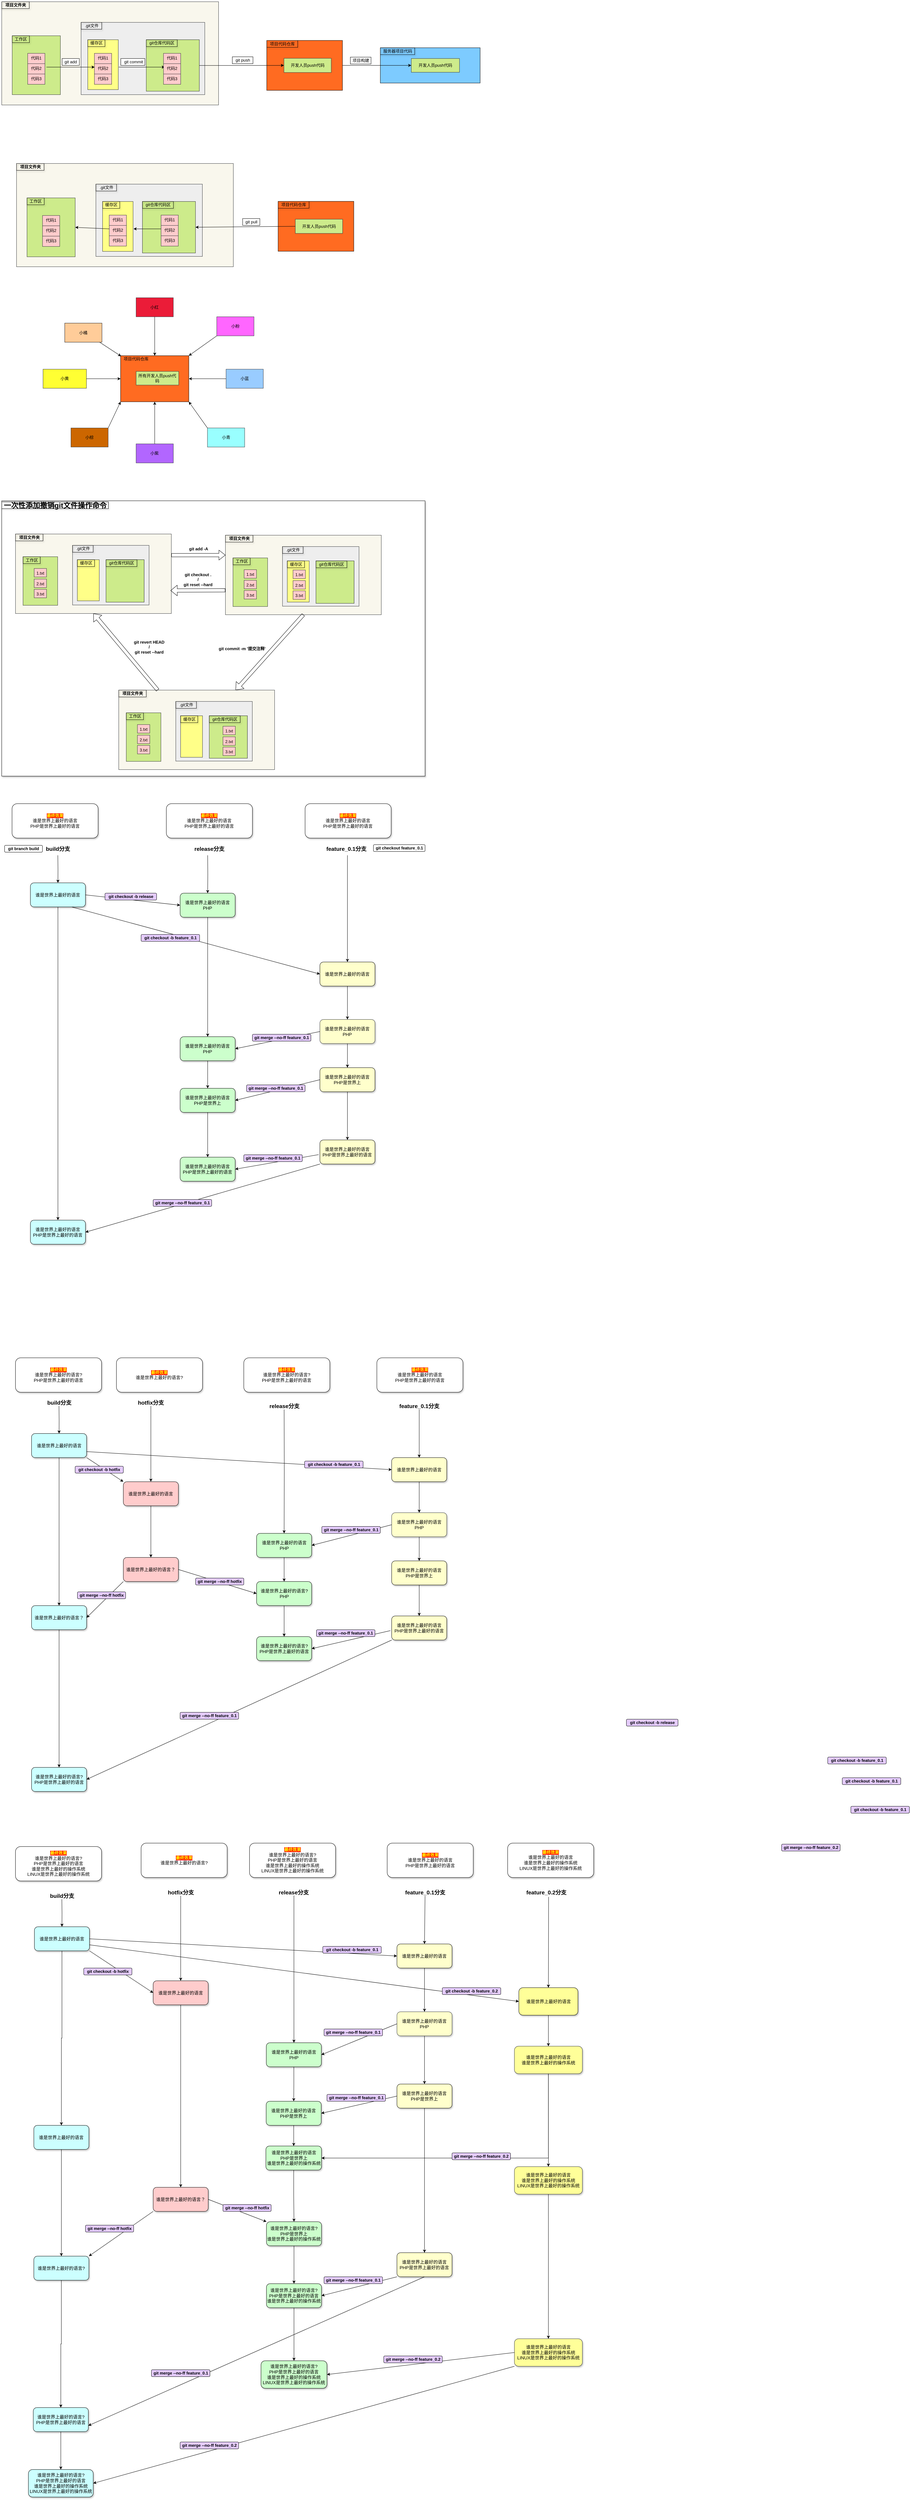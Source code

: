 <mxfile version="12.7.1" type="github" pages="2">
  <diagram id="PZuuEMWm3O0PsAND5FFg" name="Page-1">
    <mxGraphModel dx="2660" dy="1032" grid="1" gridSize="10" guides="1" tooltips="1" connect="1" arrows="1" fold="1" page="1" pageScale="1" pageWidth="827" pageHeight="1169" math="0" shadow="0">
      <root>
        <mxCell id="0" />
        <mxCell id="1" parent="0" />
        <mxCell id="vk6pO8AkL0Hi04yZMvHO-626" value="" style="group" vertex="1" connectable="0" parent="1">
          <mxGeometry x="-360" y="1530" width="1230" height="800" as="geometry" />
        </mxCell>
        <mxCell id="vk6pO8AkL0Hi04yZMvHO-624" value="" style="rounded=0;whiteSpace=wrap;html=1;shadow=1;glass=0;comic=0;strokeColor=#000000;fillColor=#ffffff;" vertex="1" parent="vk6pO8AkL0Hi04yZMvHO-626">
          <mxGeometry width="1230" height="800" as="geometry" />
        </mxCell>
        <mxCell id="vk6pO8AkL0Hi04yZMvHO-625" value="&lt;font style=&quot;font-size: 21px&quot;&gt;&lt;b&gt;一次性添加撤销git文件操作命令&lt;/b&gt;&lt;/font&gt;" style="text;html=1;align=center;verticalAlign=middle;resizable=0;points=[];autosize=1;strokeColor=#000000;shadow=1;" vertex="1" parent="vk6pO8AkL0Hi04yZMvHO-626">
          <mxGeometry y="3" width="310" height="20" as="geometry" />
        </mxCell>
        <mxCell id="vk6pO8AkL0Hi04yZMvHO-145" value="" style="group" vertex="1" connectable="0" parent="1">
          <mxGeometry x="-297" y="460" width="1420" height="390" as="geometry" />
        </mxCell>
        <mxCell id="vk6pO8AkL0Hi04yZMvHO-386" value="" style="group" vertex="1" connectable="0" parent="vk6pO8AkL0Hi04yZMvHO-145">
          <mxGeometry x="70" y="50" width="960" height="340" as="geometry" />
        </mxCell>
        <mxCell id="vk6pO8AkL0Hi04yZMvHO-196" value="" style="group" vertex="1" connectable="0" parent="vk6pO8AkL0Hi04yZMvHO-386">
          <mxGeometry width="960" height="340" as="geometry" />
        </mxCell>
        <mxCell id="vk6pO8AkL0Hi04yZMvHO-195" value="" style="group" vertex="1" connectable="0" parent="vk6pO8AkL0Hi04yZMvHO-196">
          <mxGeometry width="960" height="340" as="geometry" />
        </mxCell>
        <mxCell id="vk6pO8AkL0Hi04yZMvHO-156" value="" style="group" vertex="1" connectable="0" parent="vk6pO8AkL0Hi04yZMvHO-195">
          <mxGeometry x="-10" width="610" height="220" as="geometry" />
        </mxCell>
        <mxCell id="vk6pO8AkL0Hi04yZMvHO-385" value="" style="group" vertex="1" connectable="0" parent="vk6pO8AkL0Hi04yZMvHO-195">
          <mxGeometry x="-90.0" y="100" width="980" height="240" as="geometry" />
        </mxCell>
        <mxCell id="vk6pO8AkL0Hi04yZMvHO-348" value="" style="group" vertex="1" connectable="0" parent="vk6pO8AkL0Hi04yZMvHO-385">
          <mxGeometry width="630" height="240" as="geometry" />
        </mxCell>
        <mxCell id="vk6pO8AkL0Hi04yZMvHO-349" value=".git文件" style="text;html=1;align=center;verticalAlign=middle;resizable=0;points=[];autosize=1;" vertex="1" parent="vk6pO8AkL0Hi04yZMvHO-348">
          <mxGeometry x="259.293" y="80" width="60" height="20" as="geometry" />
        </mxCell>
        <mxCell id="vk6pO8AkL0Hi04yZMvHO-350" value="" style="group" vertex="1" connectable="0" parent="vk6pO8AkL0Hi04yZMvHO-348">
          <mxGeometry width="630" height="240" as="geometry" />
        </mxCell>
        <mxCell id="vk6pO8AkL0Hi04yZMvHO-351" value="" style="group" vertex="1" connectable="0" parent="vk6pO8AkL0Hi04yZMvHO-350">
          <mxGeometry width="630" height="240" as="geometry" />
        </mxCell>
        <mxCell id="vk6pO8AkL0Hi04yZMvHO-352" value="" style="rounded=0;whiteSpace=wrap;html=1;fillColor=#f9f7ed;strokeColor=#36393d;" vertex="1" parent="vk6pO8AkL0Hi04yZMvHO-351">
          <mxGeometry y="-60" width="630" height="300" as="geometry" />
        </mxCell>
        <mxCell id="vk6pO8AkL0Hi04yZMvHO-353" value="" style="rounded=0;whiteSpace=wrap;html=1;fillColor=#eeeeee;strokeColor=#36393d;" vertex="1" parent="vk6pO8AkL0Hi04yZMvHO-351">
          <mxGeometry x="230.63" width="309.37" height="210" as="geometry" />
        </mxCell>
        <mxCell id="vk6pO8AkL0Hi04yZMvHO-354" value=".git文件" style="text;html=1;align=center;verticalAlign=middle;resizable=0;points=[];autosize=1;strokeColor=#000000;shadow=1;" vertex="1" parent="vk6pO8AkL0Hi04yZMvHO-351">
          <mxGeometry x="230.63" y="-0.003" width="60" height="20" as="geometry" />
        </mxCell>
        <mxCell id="vk6pO8AkL0Hi04yZMvHO-355" value="&lt;b&gt;项目文件夹&lt;/b&gt;" style="text;html=1;align=center;verticalAlign=middle;resizable=0;points=[];autosize=1;shadow=1;fillColor=none;strokeColor=#000000;" vertex="1" parent="vk6pO8AkL0Hi04yZMvHO-351">
          <mxGeometry y="-60" width="80" height="20" as="geometry" />
        </mxCell>
        <mxCell id="vk6pO8AkL0Hi04yZMvHO-356" value="" style="group;fillColor=#cdeb8b;strokeColor=#36393d;" vertex="1" connectable="0" parent="vk6pO8AkL0Hi04yZMvHO-351">
          <mxGeometry x="365.9" y="50.43" width="154.1" height="149.57" as="geometry" />
        </mxCell>
        <mxCell id="vk6pO8AkL0Hi04yZMvHO-357" value="" style="rounded=0;whiteSpace=wrap;html=1;fillColor=#cdeb8b;strokeColor=#36393d;" vertex="1" parent="vk6pO8AkL0Hi04yZMvHO-356">
          <mxGeometry width="154.1" height="149.57" as="geometry" />
        </mxCell>
        <mxCell id="vk6pO8AkL0Hi04yZMvHO-358" value="git仓库代码区" style="text;html=1;align=center;verticalAlign=middle;resizable=0;points=[];autosize=1;strokeColor=#000000;shadow=1;" vertex="1" parent="vk6pO8AkL0Hi04yZMvHO-356">
          <mxGeometry width="90" height="20" as="geometry" />
        </mxCell>
        <mxCell id="vk6pO8AkL0Hi04yZMvHO-360" value="" style="group;fillColor=#ffff88;strokeColor=#36393d;" vertex="1" connectable="0" parent="vk6pO8AkL0Hi04yZMvHO-351">
          <mxGeometry x="249.996" y="50.43" width="88.664" height="145" as="geometry" />
        </mxCell>
        <mxCell id="vk6pO8AkL0Hi04yZMvHO-361" value="缓存区" style="text;html=1;align=center;verticalAlign=middle;resizable=0;points=[];autosize=1;strokeColor=#000000;shadow=1;" vertex="1" parent="vk6pO8AkL0Hi04yZMvHO-360">
          <mxGeometry width="50" height="20" as="geometry" />
        </mxCell>
        <mxCell id="vk6pO8AkL0Hi04yZMvHO-362" value="" style="group" vertex="1" connectable="0" parent="vk6pO8AkL0Hi04yZMvHO-360">
          <mxGeometry x="19.334" y="39.57" width="50" height="90" as="geometry" />
        </mxCell>
        <mxCell id="vk6pO8AkL0Hi04yZMvHO-363" value="" style="group" vertex="1" connectable="0" parent="vk6pO8AkL0Hi04yZMvHO-362">
          <mxGeometry width="50" height="90" as="geometry" />
        </mxCell>
        <mxCell id="vk6pO8AkL0Hi04yZMvHO-364" value="代码1" style="group;fillColor=#ffcccc;strokeColor=#36393d;" vertex="1" connectable="0" parent="vk6pO8AkL0Hi04yZMvHO-363">
          <mxGeometry width="50" height="30" as="geometry" />
        </mxCell>
        <mxCell id="vk6pO8AkL0Hi04yZMvHO-365" value="代码2" style="group;fillColor=#ffcccc;strokeColor=#36393d;" vertex="1" connectable="0" parent="vk6pO8AkL0Hi04yZMvHO-363">
          <mxGeometry y="30" width="50" height="30" as="geometry" />
        </mxCell>
        <mxCell id="vk6pO8AkL0Hi04yZMvHO-366" value="代码3" style="group;fillColor=#ffcccc;strokeColor=#36393d;" vertex="1" connectable="0" parent="vk6pO8AkL0Hi04yZMvHO-363">
          <mxGeometry y="60" width="50" height="30" as="geometry" />
        </mxCell>
        <mxCell id="vk6pO8AkL0Hi04yZMvHO-381" value="" style="endArrow=classic;html=1;" edge="1" parent="vk6pO8AkL0Hi04yZMvHO-351">
          <mxGeometry width="50" height="50" relative="1" as="geometry">
            <mxPoint x="420" y="130" as="sourcePoint" />
            <mxPoint x="340" y="130" as="targetPoint" />
          </mxGeometry>
        </mxCell>
        <mxCell id="vk6pO8AkL0Hi04yZMvHO-382" value="" style="endArrow=classic;html=1;entryX=1;entryY=0.5;entryDx=0;entryDy=0;" edge="1" parent="vk6pO8AkL0Hi04yZMvHO-351" target="vk6pO8AkL0Hi04yZMvHO-368">
          <mxGeometry width="50" height="50" relative="1" as="geometry">
            <mxPoint x="270" y="130" as="sourcePoint" />
            <mxPoint x="170" y="127" as="targetPoint" />
          </mxGeometry>
        </mxCell>
        <mxCell id="vk6pO8AkL0Hi04yZMvHO-367" value="" style="group" vertex="1" connectable="0" parent="vk6pO8AkL0Hi04yZMvHO-351">
          <mxGeometry x="30.49" width="140" height="211.09" as="geometry" />
        </mxCell>
        <mxCell id="vk6pO8AkL0Hi04yZMvHO-368" value="" style="rounded=0;whiteSpace=wrap;html=1;fillColor=#cdeb8b;strokeColor=#36393d;" vertex="1" parent="vk6pO8AkL0Hi04yZMvHO-367">
          <mxGeometry y="40" width="140" height="171.09" as="geometry" />
        </mxCell>
        <mxCell id="vk6pO8AkL0Hi04yZMvHO-369" value="工作区" style="text;html=1;align=center;verticalAlign=middle;resizable=0;points=[];autosize=1;strokeColor=#000000;shadow=1;rounded=0;glass=0;comic=0;" vertex="1" parent="vk6pO8AkL0Hi04yZMvHO-367">
          <mxGeometry y="40" width="50" height="20" as="geometry" />
        </mxCell>
        <mxCell id="vk6pO8AkL0Hi04yZMvHO-370" value="" style="group" vertex="1" connectable="0" parent="vk6pO8AkL0Hi04yZMvHO-367">
          <mxGeometry x="45" y="91.09" width="50" height="90" as="geometry" />
        </mxCell>
        <mxCell id="vk6pO8AkL0Hi04yZMvHO-371" value="" style="group" vertex="1" connectable="0" parent="vk6pO8AkL0Hi04yZMvHO-370">
          <mxGeometry width="50" height="90" as="geometry" />
        </mxCell>
        <mxCell id="vk6pO8AkL0Hi04yZMvHO-372" value="代码1" style="group;fillColor=#ffcccc;strokeColor=#36393d;" vertex="1" connectable="0" parent="vk6pO8AkL0Hi04yZMvHO-371">
          <mxGeometry width="50" height="30" as="geometry" />
        </mxCell>
        <mxCell id="vk6pO8AkL0Hi04yZMvHO-373" value="代码2" style="group;fillColor=#ffcccc;strokeColor=#36393d;" vertex="1" connectable="0" parent="vk6pO8AkL0Hi04yZMvHO-371">
          <mxGeometry y="30" width="50" height="30" as="geometry" />
        </mxCell>
        <mxCell id="vk6pO8AkL0Hi04yZMvHO-374" value="代码3" style="group;fillColor=#ffcccc;strokeColor=#36393d;" vertex="1" connectable="0" parent="vk6pO8AkL0Hi04yZMvHO-371">
          <mxGeometry y="60" width="50" height="30" as="geometry" />
        </mxCell>
        <mxCell id="vk6pO8AkL0Hi04yZMvHO-376" value="" style="group" vertex="1" connectable="0" parent="vk6pO8AkL0Hi04yZMvHO-385">
          <mxGeometry x="420" y="90" width="50" height="90" as="geometry" />
        </mxCell>
        <mxCell id="vk6pO8AkL0Hi04yZMvHO-377" value="代码1" style="group;fillColor=#ffcccc;strokeColor=#36393d;" vertex="1" connectable="0" parent="vk6pO8AkL0Hi04yZMvHO-376">
          <mxGeometry width="50" height="30" as="geometry" />
        </mxCell>
        <mxCell id="vk6pO8AkL0Hi04yZMvHO-378" value="代码2" style="group;fillColor=#ffcccc;strokeColor=#36393d;" vertex="1" connectable="0" parent="vk6pO8AkL0Hi04yZMvHO-376">
          <mxGeometry y="30" width="50" height="30" as="geometry" />
        </mxCell>
        <mxCell id="vk6pO8AkL0Hi04yZMvHO-379" value="代码3" style="group;fillColor=#ffcccc;strokeColor=#36393d;" vertex="1" connectable="0" parent="vk6pO8AkL0Hi04yZMvHO-376">
          <mxGeometry y="60" width="50" height="30" as="geometry" />
        </mxCell>
        <mxCell id="vk6pO8AkL0Hi04yZMvHO-241" value="" style="group" vertex="1" connectable="0" parent="vk6pO8AkL0Hi04yZMvHO-385">
          <mxGeometry x="760" y="50" width="220" height="145" as="geometry" />
        </mxCell>
        <mxCell id="vk6pO8AkL0Hi04yZMvHO-242" value="" style="rounded=0;whiteSpace=wrap;html=1;fillColor=#FF6B21;" vertex="1" parent="vk6pO8AkL0Hi04yZMvHO-241">
          <mxGeometry width="220" height="145" as="geometry" />
        </mxCell>
        <mxCell id="vk6pO8AkL0Hi04yZMvHO-243" value="项目代码仓库" style="text;html=1;align=center;verticalAlign=middle;resizable=0;points=[];autosize=1;strokeColor=#000000;shadow=1;" vertex="1" parent="vk6pO8AkL0Hi04yZMvHO-241">
          <mxGeometry width="90" height="20" as="geometry" />
        </mxCell>
        <mxCell id="vk6pO8AkL0Hi04yZMvHO-244" value="开发人员push代码" style="rounded=0;whiteSpace=wrap;html=1;fillColor=#cdeb8b;strokeColor=#36393d;" vertex="1" parent="vk6pO8AkL0Hi04yZMvHO-241">
          <mxGeometry x="50" y="51.88" width="137.5" height="41.25" as="geometry" />
        </mxCell>
        <mxCell id="vk6pO8AkL0Hi04yZMvHO-380" value="" style="endArrow=classic;html=1;exitX=0;exitY=0.5;exitDx=0;exitDy=0;entryX=1;entryY=0.5;entryDx=0;entryDy=0;" edge="1" parent="vk6pO8AkL0Hi04yZMvHO-385" source="vk6pO8AkL0Hi04yZMvHO-244" target="vk6pO8AkL0Hi04yZMvHO-357">
          <mxGeometry width="50" height="50" relative="1" as="geometry">
            <mxPoint x="660" y="160" as="sourcePoint" />
            <mxPoint x="710" y="110" as="targetPoint" />
          </mxGeometry>
        </mxCell>
        <mxCell id="vk6pO8AkL0Hi04yZMvHO-392" value="git pull" style="text;html=1;align=center;verticalAlign=middle;resizable=0;points=[];autosize=1;strokeColor=#000000;" vertex="1" parent="vk6pO8AkL0Hi04yZMvHO-385">
          <mxGeometry x="657" y="100" width="50" height="20" as="geometry" />
        </mxCell>
        <mxCell id="vk6pO8AkL0Hi04yZMvHO-225" value="" style="group" vertex="1" connectable="0" parent="1">
          <mxGeometry x="-240" y="940" width="640" height="480" as="geometry" />
        </mxCell>
        <mxCell id="vk6pO8AkL0Hi04yZMvHO-224" value="" style="group" vertex="1" connectable="0" parent="vk6pO8AkL0Hi04yZMvHO-225">
          <mxGeometry width="640" height="480" as="geometry" />
        </mxCell>
        <mxCell id="vk6pO8AkL0Hi04yZMvHO-87" value="小黄" style="rounded=0;whiteSpace=wrap;html=1;fillColor=#FFFF33;strokeColor=#36393d;" vertex="1" parent="vk6pO8AkL0Hi04yZMvHO-224">
          <mxGeometry y="207.692" width="126.197" height="55.385" as="geometry" />
        </mxCell>
        <mxCell id="vk6pO8AkL0Hi04yZMvHO-88" value="小红" style="rounded=0;whiteSpace=wrap;html=1;fillColor=#EB1C38;strokeColor=#36393d;" vertex="1" parent="vk6pO8AkL0Hi04yZMvHO-224">
          <mxGeometry x="270.427" width="108.169" height="55.385" as="geometry" />
        </mxCell>
        <mxCell id="vk6pO8AkL0Hi04yZMvHO-116" value="" style="group" vertex="1" connectable="0" parent="vk6pO8AkL0Hi04yZMvHO-224">
          <mxGeometry x="225.352" y="168.462" width="198.31" height="133.846" as="geometry" />
        </mxCell>
        <mxCell id="vk6pO8AkL0Hi04yZMvHO-117" value="" style="rounded=0;whiteSpace=wrap;html=1;fillColor=#FF6B21;" vertex="1" parent="vk6pO8AkL0Hi04yZMvHO-116">
          <mxGeometry width="198.31" height="133.846" as="geometry" />
        </mxCell>
        <mxCell id="vk6pO8AkL0Hi04yZMvHO-118" value="项目代码仓库" style="text;html=1;align=center;verticalAlign=middle;resizable=0;points=[];autosize=1;" vertex="1" parent="vk6pO8AkL0Hi04yZMvHO-116">
          <mxGeometry width="90" height="20" as="geometry" />
        </mxCell>
        <mxCell id="vk6pO8AkL0Hi04yZMvHO-223" value="所有开发人员push代码" style="rounded=0;whiteSpace=wrap;html=1;fillColor=#cdeb8b;strokeColor=#36393d;" vertex="1" parent="vk6pO8AkL0Hi04yZMvHO-116">
          <mxGeometry x="45.07" y="45.545" width="123.944" height="39.812" as="geometry" />
        </mxCell>
        <mxCell id="vk6pO8AkL0Hi04yZMvHO-212" style="edgeStyle=orthogonalEdgeStyle;rounded=0;orthogonalLoop=1;jettySize=auto;html=1;entryX=0;entryY=0.5;entryDx=0;entryDy=0;" edge="1" parent="vk6pO8AkL0Hi04yZMvHO-224" source="vk6pO8AkL0Hi04yZMvHO-87" target="vk6pO8AkL0Hi04yZMvHO-117">
          <mxGeometry relative="1" as="geometry" />
        </mxCell>
        <mxCell id="vk6pO8AkL0Hi04yZMvHO-209" style="edgeStyle=orthogonalEdgeStyle;rounded=0;orthogonalLoop=1;jettySize=auto;html=1;entryX=0.5;entryY=0;entryDx=0;entryDy=0;" edge="1" parent="vk6pO8AkL0Hi04yZMvHO-224" source="vk6pO8AkL0Hi04yZMvHO-88" target="vk6pO8AkL0Hi04yZMvHO-117">
          <mxGeometry relative="1" as="geometry" />
        </mxCell>
        <mxCell id="vk6pO8AkL0Hi04yZMvHO-214" style="edgeStyle=orthogonalEdgeStyle;rounded=0;orthogonalLoop=1;jettySize=auto;html=1;entryX=0.5;entryY=1;entryDx=0;entryDy=0;exitX=0.5;exitY=0;exitDx=0;exitDy=0;" edge="1" parent="vk6pO8AkL0Hi04yZMvHO-224" source="vk6pO8AkL0Hi04yZMvHO-199" target="vk6pO8AkL0Hi04yZMvHO-117">
          <mxGeometry relative="1" as="geometry" />
        </mxCell>
        <mxCell id="vk6pO8AkL0Hi04yZMvHO-199" value="小紫" style="rounded=0;whiteSpace=wrap;html=1;fillColor=#B266FF;strokeColor=#36393d;" vertex="1" parent="vk6pO8AkL0Hi04yZMvHO-224">
          <mxGeometry x="270.427" y="424.615" width="108.169" height="55.385" as="geometry" />
        </mxCell>
        <mxCell id="vk6pO8AkL0Hi04yZMvHO-213" style="edgeStyle=orthogonalEdgeStyle;rounded=0;orthogonalLoop=1;jettySize=auto;html=1;entryX=1;entryY=0.5;entryDx=0;entryDy=0;" edge="1" parent="vk6pO8AkL0Hi04yZMvHO-224" source="vk6pO8AkL0Hi04yZMvHO-205" target="vk6pO8AkL0Hi04yZMvHO-117">
          <mxGeometry relative="1" as="geometry" />
        </mxCell>
        <mxCell id="vk6pO8AkL0Hi04yZMvHO-205" value="小蓝" style="rounded=0;whiteSpace=wrap;html=1;fillColor=#99CCFF;strokeColor=#36393d;" vertex="1" parent="vk6pO8AkL0Hi04yZMvHO-224">
          <mxGeometry x="531.831" y="207.692" width="108.169" height="55.385" as="geometry" />
        </mxCell>
        <mxCell id="vk6pO8AkL0Hi04yZMvHO-215" value="小粉" style="rounded=0;whiteSpace=wrap;html=1;fillColor=#FF66FF;strokeColor=#36393d;" vertex="1" parent="vk6pO8AkL0Hi04yZMvHO-224">
          <mxGeometry x="504.789" y="55.385" width="108.169" height="55.385" as="geometry" />
        </mxCell>
        <mxCell id="vk6pO8AkL0Hi04yZMvHO-216" value="" style="endArrow=classic;html=1;exitX=0;exitY=1;exitDx=0;exitDy=0;entryX=1;entryY=0;entryDx=0;entryDy=0;" edge="1" parent="vk6pO8AkL0Hi04yZMvHO-224" source="vk6pO8AkL0Hi04yZMvHO-215" target="vk6pO8AkL0Hi04yZMvHO-117">
          <mxGeometry width="50" height="50" relative="1" as="geometry">
            <mxPoint x="459.718" y="175.385" as="sourcePoint" />
            <mxPoint x="504.789" y="129.231" as="targetPoint" />
          </mxGeometry>
        </mxCell>
        <mxCell id="vk6pO8AkL0Hi04yZMvHO-217" value="小棕" style="rounded=0;whiteSpace=wrap;html=1;fillColor=#CC6600;strokeColor=#36393d;" vertex="1" parent="vk6pO8AkL0Hi04yZMvHO-224">
          <mxGeometry x="81.127" y="378.462" width="108.169" height="55.385" as="geometry" />
        </mxCell>
        <mxCell id="vk6pO8AkL0Hi04yZMvHO-218" value="小青" style="rounded=0;whiteSpace=wrap;html=1;fillColor=#99FFFF;strokeColor=#36393d;" vertex="1" parent="vk6pO8AkL0Hi04yZMvHO-224">
          <mxGeometry x="477.746" y="378.462" width="108.169" height="55.385" as="geometry" />
        </mxCell>
        <mxCell id="vk6pO8AkL0Hi04yZMvHO-219" value="小橘" style="rounded=0;whiteSpace=wrap;html=1;fillColor=#FFCC99;strokeColor=#191919;" vertex="1" parent="vk6pO8AkL0Hi04yZMvHO-224">
          <mxGeometry x="63.099" y="73.846" width="108.169" height="55.385" as="geometry" />
        </mxCell>
        <mxCell id="vk6pO8AkL0Hi04yZMvHO-220" value="" style="endArrow=classic;html=1;entryX=0.016;entryY=0.075;entryDx=0;entryDy=0;entryPerimeter=0;exitX=0.937;exitY=1;exitDx=0;exitDy=0;exitPerimeter=0;" edge="1" parent="vk6pO8AkL0Hi04yZMvHO-224" source="vk6pO8AkL0Hi04yZMvHO-219" target="vk6pO8AkL0Hi04yZMvHO-118">
          <mxGeometry width="50" height="50" relative="1" as="geometry">
            <mxPoint x="-72.113" y="147.692" as="sourcePoint" />
            <mxPoint x="-27.042" y="101.538" as="targetPoint" />
          </mxGeometry>
        </mxCell>
        <mxCell id="vk6pO8AkL0Hi04yZMvHO-221" value="" style="endArrow=classic;html=1;exitX=1;exitY=0;exitDx=0;exitDy=0;entryX=0;entryY=1;entryDx=0;entryDy=0;" edge="1" parent="vk6pO8AkL0Hi04yZMvHO-224" source="vk6pO8AkL0Hi04yZMvHO-217" target="vk6pO8AkL0Hi04yZMvHO-117">
          <mxGeometry width="50" height="50" relative="1" as="geometry">
            <mxPoint x="180.282" y="369.231" as="sourcePoint" />
            <mxPoint x="225.352" y="350.769" as="targetPoint" />
          </mxGeometry>
        </mxCell>
        <mxCell id="vk6pO8AkL0Hi04yZMvHO-222" value="" style="endArrow=classic;html=1;exitX=0;exitY=0;exitDx=0;exitDy=0;entryX=1;entryY=1;entryDx=0;entryDy=0;" edge="1" parent="vk6pO8AkL0Hi04yZMvHO-224" source="vk6pO8AkL0Hi04yZMvHO-218" target="vk6pO8AkL0Hi04yZMvHO-117">
          <mxGeometry width="50" height="50" relative="1" as="geometry">
            <mxPoint x="441.69" y="360" as="sourcePoint" />
            <mxPoint x="486.761" y="313.846" as="targetPoint" />
          </mxGeometry>
        </mxCell>
        <mxCell id="vk6pO8AkL0Hi04yZMvHO-391" value="" style="group" vertex="1" connectable="0" parent="1">
          <mxGeometry x="-330" y="140" width="1420" height="230" as="geometry" />
        </mxCell>
        <mxCell id="vk6pO8AkL0Hi04yZMvHO-347" value="" style="group" vertex="1" connectable="0" parent="vk6pO8AkL0Hi04yZMvHO-391">
          <mxGeometry width="1420" height="230" as="geometry" />
        </mxCell>
        <mxCell id="vk6pO8AkL0Hi04yZMvHO-144" value="" style="group" vertex="1" connectable="0" parent="vk6pO8AkL0Hi04yZMvHO-347">
          <mxGeometry width="1420" height="230" as="geometry" />
        </mxCell>
        <mxCell id="vk6pO8AkL0Hi04yZMvHO-78" value="" style="group" vertex="1" connectable="0" parent="vk6pO8AkL0Hi04yZMvHO-144">
          <mxGeometry x="740" y="52.5" width="220" height="145" as="geometry" />
        </mxCell>
        <mxCell id="nxlwVpReJ9SHU6iR8qGh-1" value="" style="rounded=0;whiteSpace=wrap;html=1;fillColor=#FF6B21;" parent="vk6pO8AkL0Hi04yZMvHO-78" vertex="1">
          <mxGeometry width="220" height="145" as="geometry" />
        </mxCell>
        <mxCell id="vk6pO8AkL0Hi04yZMvHO-76" value="项目代码仓库" style="text;html=1;align=center;verticalAlign=middle;resizable=0;points=[];autosize=1;strokeColor=#000000;shadow=1;" vertex="1" parent="vk6pO8AkL0Hi04yZMvHO-78">
          <mxGeometry width="90" height="20" as="geometry" />
        </mxCell>
        <mxCell id="vk6pO8AkL0Hi04yZMvHO-74" value="开发人员push代码" style="rounded=0;whiteSpace=wrap;html=1;fillColor=#cdeb8b;strokeColor=#36393d;" vertex="1" parent="vk6pO8AkL0Hi04yZMvHO-78">
          <mxGeometry x="50" y="51.88" width="137.5" height="41.25" as="geometry" />
        </mxCell>
        <mxCell id="vk6pO8AkL0Hi04yZMvHO-131" value="" style="group" vertex="1" connectable="0" parent="vk6pO8AkL0Hi04yZMvHO-144">
          <mxGeometry x="1070" y="73.75" width="290" height="102.5" as="geometry" />
        </mxCell>
        <mxCell id="vk6pO8AkL0Hi04yZMvHO-80" value="" style="group" vertex="1" connectable="0" parent="vk6pO8AkL0Hi04yZMvHO-131">
          <mxGeometry width="290" height="102.5" as="geometry" />
        </mxCell>
        <mxCell id="nxlwVpReJ9SHU6iR8qGh-4" value="" style="rounded=0;whiteSpace=wrap;html=1;fillColor=#7DCBFF;" parent="vk6pO8AkL0Hi04yZMvHO-80" vertex="1">
          <mxGeometry width="290" height="102.5" as="geometry" />
        </mxCell>
        <mxCell id="vk6pO8AkL0Hi04yZMvHO-79" value="服务器项目代码" style="text;html=1;align=center;verticalAlign=middle;resizable=0;points=[];autosize=1;fillColor=none;strokeColor=#000000;shadow=1;" vertex="1" parent="vk6pO8AkL0Hi04yZMvHO-80">
          <mxGeometry width="100" height="20" as="geometry" />
        </mxCell>
        <mxCell id="vk6pO8AkL0Hi04yZMvHO-85" value="开发人员push代码" style="rounded=0;whiteSpace=wrap;html=1;fillColor=#cdeb8b;strokeColor=#36393d;" vertex="1" parent="vk6pO8AkL0Hi04yZMvHO-80">
          <mxGeometry x="90" y="31.25" width="140" height="40" as="geometry" />
        </mxCell>
        <mxCell id="vk6pO8AkL0Hi04yZMvHO-143" style="edgeStyle=orthogonalEdgeStyle;rounded=0;orthogonalLoop=1;jettySize=auto;html=1;exitX=1;exitY=0.5;exitDx=0;exitDy=0;entryX=0;entryY=0.5;entryDx=0;entryDy=0;" edge="1" parent="vk6pO8AkL0Hi04yZMvHO-144" source="nxlwVpReJ9SHU6iR8qGh-1" target="vk6pO8AkL0Hi04yZMvHO-85">
          <mxGeometry relative="1" as="geometry" />
        </mxCell>
        <mxCell id="vk6pO8AkL0Hi04yZMvHO-313" value="" style="group" vertex="1" connectable="0" parent="vk6pO8AkL0Hi04yZMvHO-144">
          <mxGeometry x="-30" width="630" height="240" as="geometry" />
        </mxCell>
        <mxCell id="vk6pO8AkL0Hi04yZMvHO-43" value=".git文件" style="text;html=1;align=center;verticalAlign=middle;resizable=0;points=[];autosize=1;" vertex="1" parent="vk6pO8AkL0Hi04yZMvHO-313">
          <mxGeometry x="259.293" y="80" width="60" height="20" as="geometry" />
        </mxCell>
        <mxCell id="vk6pO8AkL0Hi04yZMvHO-142" value="" style="group" vertex="1" connectable="0" parent="vk6pO8AkL0Hi04yZMvHO-313">
          <mxGeometry width="630" height="240" as="geometry" />
        </mxCell>
        <mxCell id="vk6pO8AkL0Hi04yZMvHO-126" value="" style="group" vertex="1" connectable="0" parent="vk6pO8AkL0Hi04yZMvHO-142">
          <mxGeometry width="630" height="240" as="geometry" />
        </mxCell>
        <mxCell id="vk6pO8AkL0Hi04yZMvHO-54" value="" style="rounded=0;whiteSpace=wrap;html=1;fillColor=#f9f7ed;strokeColor=#36393d;" vertex="1" parent="vk6pO8AkL0Hi04yZMvHO-126">
          <mxGeometry y="-60" width="630" height="300" as="geometry" />
        </mxCell>
        <mxCell id="vk6pO8AkL0Hi04yZMvHO-33" value="" style="rounded=0;whiteSpace=wrap;html=1;fillColor=#eeeeee;strokeColor=#36393d;" vertex="1" parent="vk6pO8AkL0Hi04yZMvHO-126">
          <mxGeometry x="230.63" width="359.37" height="210" as="geometry" />
        </mxCell>
        <mxCell id="vk6pO8AkL0Hi04yZMvHO-240" value=".git文件" style="text;html=1;align=center;verticalAlign=middle;resizable=0;points=[];autosize=1;strokeColor=#000000;shadow=1;" vertex="1" parent="vk6pO8AkL0Hi04yZMvHO-126">
          <mxGeometry x="230.63" y="-0.003" width="60" height="20" as="geometry" />
        </mxCell>
        <mxCell id="vk6pO8AkL0Hi04yZMvHO-56" value="&lt;b&gt;项目文件夹&lt;/b&gt;" style="text;html=1;align=center;verticalAlign=middle;resizable=0;points=[];autosize=1;shadow=1;fillColor=none;strokeColor=#000000;" vertex="1" parent="vk6pO8AkL0Hi04yZMvHO-126">
          <mxGeometry y="-60" width="80" height="20" as="geometry" />
        </mxCell>
        <mxCell id="vk6pO8AkL0Hi04yZMvHO-58" value="" style="group;fillColor=#ffff88;strokeColor=#36393d;" vertex="1" connectable="0" parent="vk6pO8AkL0Hi04yZMvHO-126">
          <mxGeometry x="249.996" y="50.43" width="88.664" height="145" as="geometry" />
        </mxCell>
        <mxCell id="vk6pO8AkL0Hi04yZMvHO-47" value="缓存区" style="text;html=1;align=center;verticalAlign=middle;resizable=0;points=[];autosize=1;strokeColor=#000000;shadow=1;" vertex="1" parent="vk6pO8AkL0Hi04yZMvHO-58">
          <mxGeometry width="50" height="20" as="geometry" />
        </mxCell>
        <mxCell id="vk6pO8AkL0Hi04yZMvHO-290" value="" style="group" vertex="1" connectable="0" parent="vk6pO8AkL0Hi04yZMvHO-58">
          <mxGeometry x="19.334" y="39.57" width="50" height="90" as="geometry" />
        </mxCell>
        <mxCell id="vk6pO8AkL0Hi04yZMvHO-301" value="" style="group" vertex="1" connectable="0" parent="vk6pO8AkL0Hi04yZMvHO-290">
          <mxGeometry width="50" height="90" as="geometry" />
        </mxCell>
        <mxCell id="vk6pO8AkL0Hi04yZMvHO-284" value="代码1" style="group;fillColor=#ffcccc;strokeColor=#36393d;" vertex="1" connectable="0" parent="vk6pO8AkL0Hi04yZMvHO-301">
          <mxGeometry width="50" height="30" as="geometry" />
        </mxCell>
        <mxCell id="vk6pO8AkL0Hi04yZMvHO-288" value="代码2" style="group;fillColor=#ffcccc;strokeColor=#36393d;" vertex="1" connectable="0" parent="vk6pO8AkL0Hi04yZMvHO-301">
          <mxGeometry y="30" width="50" height="30" as="geometry" />
        </mxCell>
        <mxCell id="vk6pO8AkL0Hi04yZMvHO-289" value="代码3" style="group;fillColor=#ffcccc;strokeColor=#36393d;" vertex="1" connectable="0" parent="vk6pO8AkL0Hi04yZMvHO-301">
          <mxGeometry y="60" width="50" height="30" as="geometry" />
        </mxCell>
        <mxCell id="vk6pO8AkL0Hi04yZMvHO-239" value="" style="group" vertex="1" connectable="0" parent="vk6pO8AkL0Hi04yZMvHO-126">
          <mxGeometry x="30.49" y="-1.09" width="140" height="211.09" as="geometry" />
        </mxCell>
        <mxCell id="vk6pO8AkL0Hi04yZMvHO-227" value="" style="rounded=0;whiteSpace=wrap;html=1;fillColor=#cdeb8b;strokeColor=#36393d;" vertex="1" parent="vk6pO8AkL0Hi04yZMvHO-239">
          <mxGeometry y="40" width="140" height="171.09" as="geometry" />
        </mxCell>
        <mxCell id="vk6pO8AkL0Hi04yZMvHO-238" value="工作区" style="text;html=1;align=center;verticalAlign=middle;resizable=0;points=[];autosize=1;strokeColor=#000000;shadow=1;rounded=0;glass=0;comic=0;" vertex="1" parent="vk6pO8AkL0Hi04yZMvHO-239">
          <mxGeometry y="40" width="50" height="20" as="geometry" />
        </mxCell>
        <mxCell id="vk6pO8AkL0Hi04yZMvHO-302" value="" style="group" vertex="1" connectable="0" parent="vk6pO8AkL0Hi04yZMvHO-239">
          <mxGeometry x="45" y="91.09" width="50" height="90" as="geometry" />
        </mxCell>
        <mxCell id="vk6pO8AkL0Hi04yZMvHO-310" value="" style="group" vertex="1" connectable="0" parent="vk6pO8AkL0Hi04yZMvHO-302">
          <mxGeometry width="50" height="90" as="geometry" />
        </mxCell>
        <mxCell id="vk6pO8AkL0Hi04yZMvHO-303" value="代码1" style="group;fillColor=#ffcccc;strokeColor=#36393d;" vertex="1" connectable="0" parent="vk6pO8AkL0Hi04yZMvHO-310">
          <mxGeometry width="50" height="30" as="geometry" />
        </mxCell>
        <mxCell id="vk6pO8AkL0Hi04yZMvHO-304" value="代码2" style="group;fillColor=#ffcccc;strokeColor=#36393d;" vertex="1" connectable="0" parent="vk6pO8AkL0Hi04yZMvHO-310">
          <mxGeometry y="30" width="50" height="30" as="geometry" />
        </mxCell>
        <mxCell id="vk6pO8AkL0Hi04yZMvHO-305" value="代码3" style="group;fillColor=#ffcccc;strokeColor=#36393d;" vertex="1" connectable="0" parent="vk6pO8AkL0Hi04yZMvHO-310">
          <mxGeometry y="60" width="50" height="30" as="geometry" />
        </mxCell>
        <mxCell id="vk6pO8AkL0Hi04yZMvHO-311" value="" style="endArrow=classic;html=1;" edge="1" parent="vk6pO8AkL0Hi04yZMvHO-126">
          <mxGeometry width="50" height="50" relative="1" as="geometry">
            <mxPoint x="130" y="130" as="sourcePoint" />
            <mxPoint x="270" y="130" as="targetPoint" />
          </mxGeometry>
        </mxCell>
        <mxCell id="vk6pO8AkL0Hi04yZMvHO-390" value="git add" style="text;html=1;align=center;verticalAlign=middle;resizable=0;points=[];autosize=1;fillColor=#ffffff;comic=0;strokeColor=#000000;" vertex="1" parent="vk6pO8AkL0Hi04yZMvHO-126">
          <mxGeometry x="175.49" y="105" width="50" height="20" as="geometry" />
        </mxCell>
        <mxCell id="vk6pO8AkL0Hi04yZMvHO-62" value="" style="group;fillColor=#cdeb8b;strokeColor=#36393d;" vertex="1" connectable="0" parent="vk6pO8AkL0Hi04yZMvHO-126">
          <mxGeometry x="420" y="50.43" width="154.1" height="149.57" as="geometry" />
        </mxCell>
        <mxCell id="vk6pO8AkL0Hi04yZMvHO-49" value="" style="rounded=0;whiteSpace=wrap;html=1;fillColor=#cdeb8b;strokeColor=#36393d;" vertex="1" parent="vk6pO8AkL0Hi04yZMvHO-62">
          <mxGeometry width="154.1" height="149.57" as="geometry" />
        </mxCell>
        <mxCell id="vk6pO8AkL0Hi04yZMvHO-59" value="git仓库代码区" style="text;html=1;align=center;verticalAlign=middle;resizable=0;points=[];autosize=1;strokeColor=#000000;shadow=1;" vertex="1" parent="vk6pO8AkL0Hi04yZMvHO-62">
          <mxGeometry width="90" height="20" as="geometry" />
        </mxCell>
        <mxCell id="vk6pO8AkL0Hi04yZMvHO-312" value="" style="endArrow=classic;html=1;" edge="1" parent="vk6pO8AkL0Hi04yZMvHO-62">
          <mxGeometry width="50" height="50" relative="1" as="geometry">
            <mxPoint x="-80" y="79.57" as="sourcePoint" />
            <mxPoint x="54.1" y="79.57" as="targetPoint" />
          </mxGeometry>
        </mxCell>
        <mxCell id="vk6pO8AkL0Hi04yZMvHO-389" value="&amp;nbsp;git commit" style="text;html=1;align=center;verticalAlign=middle;resizable=0;points=[];autosize=1;fillColor=#ffffff;comic=0;strokeColor=#000000;" vertex="1" parent="vk6pO8AkL0Hi04yZMvHO-126">
          <mxGeometry x="346" y="105" width="70" height="20" as="geometry" />
        </mxCell>
        <mxCell id="vk6pO8AkL0Hi04yZMvHO-134" style="edgeStyle=orthogonalEdgeStyle;rounded=0;orthogonalLoop=1;jettySize=auto;html=1;exitX=1;exitY=0.5;exitDx=0;exitDy=0;entryX=0;entryY=0.5;entryDx=0;entryDy=0;" edge="1" parent="vk6pO8AkL0Hi04yZMvHO-144" source="vk6pO8AkL0Hi04yZMvHO-49" target="vk6pO8AkL0Hi04yZMvHO-74">
          <mxGeometry relative="1" as="geometry" />
        </mxCell>
        <mxCell id="vk6pO8AkL0Hi04yZMvHO-387" value="git push" style="text;html=1;align=center;verticalAlign=middle;resizable=0;points=[];autosize=1;fillColor=#ffffff;comic=0;strokeColor=#000000;" vertex="1" parent="vk6pO8AkL0Hi04yZMvHO-144">
          <mxGeometry x="640" y="100" width="60" height="20" as="geometry" />
        </mxCell>
        <mxCell id="vk6pO8AkL0Hi04yZMvHO-388" value="项目构建" style="text;html=1;align=center;verticalAlign=middle;resizable=0;points=[];autosize=1;strokeColor=#000000;" vertex="1" parent="vk6pO8AkL0Hi04yZMvHO-144">
          <mxGeometry x="983" y="101" width="60" height="20" as="geometry" />
        </mxCell>
        <mxCell id="vk6pO8AkL0Hi04yZMvHO-306" value="" style="group" vertex="1" connectable="0" parent="vk6pO8AkL0Hi04yZMvHO-347">
          <mxGeometry x="440" y="90" width="50" height="90" as="geometry" />
        </mxCell>
        <mxCell id="vk6pO8AkL0Hi04yZMvHO-307" value="代码1" style="group;fillColor=#ffcccc;strokeColor=#36393d;" vertex="1" connectable="0" parent="vk6pO8AkL0Hi04yZMvHO-306">
          <mxGeometry width="50" height="30" as="geometry" />
        </mxCell>
        <mxCell id="vk6pO8AkL0Hi04yZMvHO-308" value="代码2" style="group;fillColor=#ffcccc;strokeColor=#36393d;" vertex="1" connectable="0" parent="vk6pO8AkL0Hi04yZMvHO-306">
          <mxGeometry y="30" width="50" height="30" as="geometry" />
        </mxCell>
        <mxCell id="vk6pO8AkL0Hi04yZMvHO-309" value="代码3" style="group;fillColor=#ffcccc;strokeColor=#36393d;" vertex="1" connectable="0" parent="vk6pO8AkL0Hi04yZMvHO-306">
          <mxGeometry y="60" width="50" height="30" as="geometry" />
        </mxCell>
        <mxCell id="vk6pO8AkL0Hi04yZMvHO-437" value="" style="group" vertex="1" connectable="0" parent="1">
          <mxGeometry x="-276.68" y="1570" width="690" height="330" as="geometry" />
        </mxCell>
        <mxCell id="vk6pO8AkL0Hi04yZMvHO-438" value="" style="group" vertex="1" connectable="0" parent="vk6pO8AkL0Hi04yZMvHO-437">
          <mxGeometry width="690" height="330" as="geometry" />
        </mxCell>
        <mxCell id="vk6pO8AkL0Hi04yZMvHO-439" value="" style="group" vertex="1" connectable="0" parent="vk6pO8AkL0Hi04yZMvHO-438">
          <mxGeometry x="-7.187" width="438.437" height="181.5" as="geometry" />
        </mxCell>
        <mxCell id="vk6pO8AkL0Hi04yZMvHO-440" value="" style="group" vertex="1" connectable="0" parent="vk6pO8AkL0Hi04yZMvHO-438">
          <mxGeometry x="-64.688" y="82.5" width="704.375" height="247.5" as="geometry" />
        </mxCell>
        <mxCell id="vk6pO8AkL0Hi04yZMvHO-510" value="&lt;b&gt;&amp;nbsp;git add -A&lt;/b&gt;" style="text;html=1;align=center;verticalAlign=middle;resizable=0;points=[];autosize=1;" vertex="1" parent="vk6pO8AkL0Hi04yZMvHO-440">
          <mxGeometry x="516.368" y="7" width="70" height="20" as="geometry" />
        </mxCell>
        <mxCell id="vk6pO8AkL0Hi04yZMvHO-511" value="" style="group" vertex="1" connectable="0" parent="vk6pO8AkL0Hi04yZMvHO-440">
          <mxGeometry x="21.372" y="7" width="452.812" height="198" as="geometry" />
        </mxCell>
        <mxCell id="vk6pO8AkL0Hi04yZMvHO-441" value="&#xa;&#xa;&#xa;&#xa;&#xa;&#xa;" style="group" vertex="1" connectable="0" parent="vk6pO8AkL0Hi04yZMvHO-511">
          <mxGeometry width="452.812" height="198" as="geometry" />
        </mxCell>
        <mxCell id="vk6pO8AkL0Hi04yZMvHO-442" value=".git文件" style="text;html=1;align=center;verticalAlign=middle;resizable=0;points=[];autosize=1;" vertex="1" parent="vk6pO8AkL0Hi04yZMvHO-441">
          <mxGeometry x="186.367" y="66" width="60" height="20" as="geometry" />
        </mxCell>
        <mxCell id="vk6pO8AkL0Hi04yZMvHO-443" value="" style="group" vertex="1" connectable="0" parent="vk6pO8AkL0Hi04yZMvHO-441">
          <mxGeometry width="452.812" height="198" as="geometry" />
        </mxCell>
        <mxCell id="vk6pO8AkL0Hi04yZMvHO-444" value="" style="group" vertex="1" connectable="0" parent="vk6pO8AkL0Hi04yZMvHO-443">
          <mxGeometry width="452.812" height="198" as="geometry" />
        </mxCell>
        <mxCell id="vk6pO8AkL0Hi04yZMvHO-445" value="" style="rounded=0;whiteSpace=wrap;html=1;fillColor=#f9f7ed;strokeColor=#36393d;" vertex="1" parent="vk6pO8AkL0Hi04yZMvHO-444">
          <mxGeometry y="-33" width="452.812" height="231" as="geometry" />
        </mxCell>
        <mxCell id="vk6pO8AkL0Hi04yZMvHO-446" value="" style="rounded=0;whiteSpace=wrap;html=1;fillColor=#eeeeee;strokeColor=#36393d;" vertex="1" parent="vk6pO8AkL0Hi04yZMvHO-444">
          <mxGeometry x="165.765" width="222.36" height="173.25" as="geometry" />
        </mxCell>
        <mxCell id="vk6pO8AkL0Hi04yZMvHO-447" value=".git文件" style="text;html=1;align=center;verticalAlign=middle;resizable=0;points=[];autosize=1;strokeColor=#000000;shadow=1;" vertex="1" parent="vk6pO8AkL0Hi04yZMvHO-444">
          <mxGeometry x="165.765" y="-0.002" width="60" height="20" as="geometry" />
        </mxCell>
        <mxCell id="vk6pO8AkL0Hi04yZMvHO-449" value="" style="group;fillColor=#cdeb8b;strokeColor=#36393d;" vertex="1" connectable="0" parent="vk6pO8AkL0Hi04yZMvHO-444">
          <mxGeometry x="262.991" y="41.605" width="110.759" height="123.395" as="geometry" />
        </mxCell>
        <mxCell id="vk6pO8AkL0Hi04yZMvHO-450" value="" style="rounded=0;whiteSpace=wrap;html=1;fillColor=#cdeb8b;strokeColor=#36393d;" vertex="1" parent="vk6pO8AkL0Hi04yZMvHO-449">
          <mxGeometry width="110.759" height="123.395" as="geometry" />
        </mxCell>
        <mxCell id="vk6pO8AkL0Hi04yZMvHO-451" value="git仓库代码区" style="text;html=1;align=center;verticalAlign=middle;resizable=0;points=[];autosize=1;strokeColor=#000000;shadow=1;" vertex="1" parent="vk6pO8AkL0Hi04yZMvHO-449">
          <mxGeometry width="90" height="20" as="geometry" />
        </mxCell>
        <mxCell id="vk6pO8AkL0Hi04yZMvHO-452" value="" style="group;fillColor=#ffff88;strokeColor=#36393d;" vertex="1" connectable="0" parent="vk6pO8AkL0Hi04yZMvHO-444">
          <mxGeometry x="179.685" y="41.605" width="63.727" height="119.625" as="geometry" />
        </mxCell>
        <mxCell id="vk6pO8AkL0Hi04yZMvHO-453" value="缓存区" style="text;html=1;align=center;verticalAlign=middle;resizable=0;points=[];autosize=1;strokeColor=#000000;shadow=1;" vertex="1" parent="vk6pO8AkL0Hi04yZMvHO-452">
          <mxGeometry width="50" height="20" as="geometry" />
        </mxCell>
        <mxCell id="vk6pO8AkL0Hi04yZMvHO-461" value="" style="group" vertex="1" connectable="0" parent="vk6pO8AkL0Hi04yZMvHO-444">
          <mxGeometry x="21.915" width="100.625" height="174.149" as="geometry" />
        </mxCell>
        <mxCell id="vk6pO8AkL0Hi04yZMvHO-462" value="" style="rounded=0;whiteSpace=wrap;html=1;fillColor=#cdeb8b;strokeColor=#36393d;" vertex="1" parent="vk6pO8AkL0Hi04yZMvHO-461">
          <mxGeometry y="33" width="100.625" height="141.149" as="geometry" />
        </mxCell>
        <mxCell id="vk6pO8AkL0Hi04yZMvHO-463" value="工作区" style="text;html=1;align=center;verticalAlign=middle;resizable=0;points=[];autosize=1;strokeColor=#000000;shadow=1;rounded=0;glass=0;comic=0;" vertex="1" parent="vk6pO8AkL0Hi04yZMvHO-461">
          <mxGeometry y="33" width="50" height="20" as="geometry" />
        </mxCell>
        <mxCell id="vk6pO8AkL0Hi04yZMvHO-465" value="" style="group" vertex="1" connectable="0" parent="vk6pO8AkL0Hi04yZMvHO-461">
          <mxGeometry x="32.344" y="75.149" width="35.937" height="74.25" as="geometry" />
        </mxCell>
        <mxCell id="vk6pO8AkL0Hi04yZMvHO-466" value="1.txt" style="group;fillColor=#ffcccc;strokeColor=#36393d;" vertex="1" connectable="0" parent="vk6pO8AkL0Hi04yZMvHO-465">
          <mxGeometry y="-8" width="35.937" height="24.75" as="geometry" />
        </mxCell>
        <mxCell id="vk6pO8AkL0Hi04yZMvHO-467" value="2.txt" style="group;fillColor=#ffcccc;strokeColor=#36393d;" vertex="1" connectable="0" parent="vk6pO8AkL0Hi04yZMvHO-465">
          <mxGeometry y="22.75" width="35.937" height="24.75" as="geometry" />
        </mxCell>
        <mxCell id="vk6pO8AkL0Hi04yZMvHO-468" value="3.txt" style="group;fillColor=#ffcccc;strokeColor=#36393d;" vertex="1" connectable="0" parent="vk6pO8AkL0Hi04yZMvHO-465">
          <mxGeometry y="52.5" width="35.937" height="24.75" as="geometry" />
        </mxCell>
        <mxCell id="vk6pO8AkL0Hi04yZMvHO-618" value="&lt;b&gt;git checkout .&lt;br&gt;/&lt;br&gt;git reset --hard&lt;br&gt;&lt;/b&gt;" style="text;html=1;align=center;verticalAlign=middle;resizable=0;points=[];autosize=1;" vertex="1" parent="vk6pO8AkL0Hi04yZMvHO-440">
          <mxGeometry x="501.368" y="81" width="100" height="50" as="geometry" />
        </mxCell>
        <mxCell id="vk6pO8AkL0Hi04yZMvHO-617" value="" style="shape=flexArrow;endArrow=classic;html=1;exitX=0;exitY=0.75;exitDx=0;exitDy=0;" edge="1" parent="vk6pO8AkL0Hi04yZMvHO-440">
          <mxGeometry width="50" height="50" relative="1" as="geometry">
            <mxPoint x="630.873" y="137.5" as="sourcePoint" />
            <mxPoint x="471.868" y="138.25" as="targetPoint" />
          </mxGeometry>
        </mxCell>
        <mxCell id="vk6pO8AkL0Hi04yZMvHO-448" value="&lt;b&gt;项目文件夹&lt;/b&gt;" style="text;html=1;align=center;verticalAlign=middle;resizable=0;points=[];autosize=1;shadow=1;fillColor=none;strokeColor=#000000;" vertex="1" parent="1">
          <mxGeometry x="-319.995" y="1626.5" width="80" height="20" as="geometry" />
        </mxCell>
        <mxCell id="vk6pO8AkL0Hi04yZMvHO-532" value="" style="group" vertex="1" connectable="0" parent="1">
          <mxGeometry x="290.005" y="1663" width="452.812" height="198" as="geometry" />
        </mxCell>
        <mxCell id="vk6pO8AkL0Hi04yZMvHO-533" value="&#xa;&#xa;&#xa;&#xa;&#xa;&#xa;" style="group" vertex="1" connectable="0" parent="vk6pO8AkL0Hi04yZMvHO-532">
          <mxGeometry width="452.812" height="198" as="geometry" />
        </mxCell>
        <mxCell id="vk6pO8AkL0Hi04yZMvHO-534" value=".git文件" style="text;html=1;align=center;verticalAlign=middle;resizable=0;points=[];autosize=1;" vertex="1" parent="vk6pO8AkL0Hi04yZMvHO-533">
          <mxGeometry x="186.367" y="66" width="60" height="20" as="geometry" />
        </mxCell>
        <mxCell id="vk6pO8AkL0Hi04yZMvHO-535" value="" style="group" vertex="1" connectable="0" parent="vk6pO8AkL0Hi04yZMvHO-533">
          <mxGeometry width="452.812" height="198" as="geometry" />
        </mxCell>
        <mxCell id="vk6pO8AkL0Hi04yZMvHO-536" value="" style="group" vertex="1" connectable="0" parent="vk6pO8AkL0Hi04yZMvHO-535">
          <mxGeometry width="452.812" height="198" as="geometry" />
        </mxCell>
        <mxCell id="vk6pO8AkL0Hi04yZMvHO-537" value="" style="rounded=0;whiteSpace=wrap;html=1;fillColor=#f9f7ed;strokeColor=#36393d;" vertex="1" parent="vk6pO8AkL0Hi04yZMvHO-536">
          <mxGeometry y="-33" width="452.812" height="231" as="geometry" />
        </mxCell>
        <mxCell id="vk6pO8AkL0Hi04yZMvHO-538" value="" style="rounded=0;whiteSpace=wrap;html=1;fillColor=#eeeeee;strokeColor=#36393d;" vertex="1" parent="vk6pO8AkL0Hi04yZMvHO-536">
          <mxGeometry x="165.765" width="222.36" height="173.25" as="geometry" />
        </mxCell>
        <mxCell id="vk6pO8AkL0Hi04yZMvHO-539" value=".git文件" style="text;html=1;align=center;verticalAlign=middle;resizable=0;points=[];autosize=1;strokeColor=#000000;shadow=1;" vertex="1" parent="vk6pO8AkL0Hi04yZMvHO-536">
          <mxGeometry x="165.765" y="-0.002" width="60" height="20" as="geometry" />
        </mxCell>
        <mxCell id="vk6pO8AkL0Hi04yZMvHO-540" value="" style="group;fillColor=#cdeb8b;strokeColor=#36393d;" vertex="1" connectable="0" parent="vk6pO8AkL0Hi04yZMvHO-536">
          <mxGeometry x="262.991" y="41.605" width="110.759" height="123.395" as="geometry" />
        </mxCell>
        <mxCell id="vk6pO8AkL0Hi04yZMvHO-541" value="" style="rounded=0;whiteSpace=wrap;html=1;fillColor=#cdeb8b;strokeColor=#36393d;" vertex="1" parent="vk6pO8AkL0Hi04yZMvHO-540">
          <mxGeometry width="110.759" height="123.395" as="geometry" />
        </mxCell>
        <mxCell id="vk6pO8AkL0Hi04yZMvHO-542" value="git仓库代码区" style="text;html=1;align=center;verticalAlign=middle;resizable=0;points=[];autosize=1;strokeColor=#000000;shadow=1;" vertex="1" parent="vk6pO8AkL0Hi04yZMvHO-540">
          <mxGeometry width="90" height="20" as="geometry" />
        </mxCell>
        <mxCell id="vk6pO8AkL0Hi04yZMvHO-543" value="" style="group;fillColor=#ffff88;strokeColor=#36393d;" vertex="1" connectable="0" parent="vk6pO8AkL0Hi04yZMvHO-536">
          <mxGeometry x="179.685" y="41.605" width="63.727" height="119.625" as="geometry" />
        </mxCell>
        <mxCell id="vk6pO8AkL0Hi04yZMvHO-544" value="缓存区" style="text;html=1;align=center;verticalAlign=middle;resizable=0;points=[];autosize=1;strokeColor=#000000;shadow=1;" vertex="1" parent="vk6pO8AkL0Hi04yZMvHO-543">
          <mxGeometry width="50" height="20" as="geometry" />
        </mxCell>
        <mxCell id="vk6pO8AkL0Hi04yZMvHO-583" value="" style="group" vertex="1" connectable="0" parent="vk6pO8AkL0Hi04yZMvHO-543">
          <mxGeometry x="16.674" y="34.524" width="35.937" height="74.25" as="geometry" />
        </mxCell>
        <mxCell id="vk6pO8AkL0Hi04yZMvHO-584" value="1.txt" style="group;fillColor=#ffcccc;strokeColor=#36393d;" vertex="1" connectable="0" parent="vk6pO8AkL0Hi04yZMvHO-583">
          <mxGeometry y="-8" width="35.937" height="24.75" as="geometry" />
        </mxCell>
        <mxCell id="vk6pO8AkL0Hi04yZMvHO-585" value="2.txt" style="group;fillColor=#ffcccc;strokeColor=#36393d;" vertex="1" connectable="0" parent="vk6pO8AkL0Hi04yZMvHO-583">
          <mxGeometry y="22.75" width="35.937" height="24.75" as="geometry" />
        </mxCell>
        <mxCell id="vk6pO8AkL0Hi04yZMvHO-586" value="3.txt" style="group;fillColor=#ffcccc;strokeColor=#36393d;" vertex="1" connectable="0" parent="vk6pO8AkL0Hi04yZMvHO-583">
          <mxGeometry y="52.5" width="35.937" height="24.75" as="geometry" />
        </mxCell>
        <mxCell id="vk6pO8AkL0Hi04yZMvHO-545" value="" style="group" vertex="1" connectable="0" parent="vk6pO8AkL0Hi04yZMvHO-536">
          <mxGeometry x="21.915" width="100.625" height="174.149" as="geometry" />
        </mxCell>
        <mxCell id="vk6pO8AkL0Hi04yZMvHO-546" value="" style="rounded=0;whiteSpace=wrap;html=1;fillColor=#cdeb8b;strokeColor=#36393d;" vertex="1" parent="vk6pO8AkL0Hi04yZMvHO-545">
          <mxGeometry y="33" width="100.625" height="141.149" as="geometry" />
        </mxCell>
        <mxCell id="vk6pO8AkL0Hi04yZMvHO-547" value="工作区" style="text;html=1;align=center;verticalAlign=middle;resizable=0;points=[];autosize=1;strokeColor=#000000;shadow=1;rounded=0;glass=0;comic=0;" vertex="1" parent="vk6pO8AkL0Hi04yZMvHO-545">
          <mxGeometry y="33" width="50" height="20" as="geometry" />
        </mxCell>
        <mxCell id="vk6pO8AkL0Hi04yZMvHO-548" value="" style="group" vertex="1" connectable="0" parent="vk6pO8AkL0Hi04yZMvHO-545">
          <mxGeometry x="32.344" y="75.149" width="35.937" height="74.25" as="geometry" />
        </mxCell>
        <mxCell id="vk6pO8AkL0Hi04yZMvHO-549" value="1.txt" style="group;fillColor=#ffcccc;strokeColor=#36393d;" vertex="1" connectable="0" parent="vk6pO8AkL0Hi04yZMvHO-548">
          <mxGeometry y="-8" width="35.937" height="24.75" as="geometry" />
        </mxCell>
        <mxCell id="vk6pO8AkL0Hi04yZMvHO-550" value="2.txt" style="group;fillColor=#ffcccc;strokeColor=#36393d;" vertex="1" connectable="0" parent="vk6pO8AkL0Hi04yZMvHO-548">
          <mxGeometry y="22.75" width="35.937" height="24.75" as="geometry" />
        </mxCell>
        <mxCell id="vk6pO8AkL0Hi04yZMvHO-551" value="3.txt" style="group;fillColor=#ffcccc;strokeColor=#36393d;" vertex="1" connectable="0" parent="vk6pO8AkL0Hi04yZMvHO-548">
          <mxGeometry y="52.5" width="35.937" height="24.75" as="geometry" />
        </mxCell>
        <mxCell id="vk6pO8AkL0Hi04yZMvHO-552" value="&lt;b&gt;项目文件夹&lt;/b&gt;" style="text;html=1;align=center;verticalAlign=middle;resizable=0;points=[];autosize=1;shadow=1;fillColor=none;strokeColor=#000000;" vertex="1" parent="1">
          <mxGeometry x="290.005" y="1630" width="80" height="20" as="geometry" />
        </mxCell>
        <mxCell id="vk6pO8AkL0Hi04yZMvHO-587" value="" style="group" vertex="1" connectable="0" parent="1">
          <mxGeometry x="-20.005" y="2113" width="452.812" height="198" as="geometry" />
        </mxCell>
        <mxCell id="vk6pO8AkL0Hi04yZMvHO-588" value="&#xa;&#xa;&#xa;&#xa;&#xa;&#xa;" style="group" vertex="1" connectable="0" parent="vk6pO8AkL0Hi04yZMvHO-587">
          <mxGeometry width="452.812" height="198" as="geometry" />
        </mxCell>
        <mxCell id="vk6pO8AkL0Hi04yZMvHO-589" value=".git文件" style="text;html=1;align=center;verticalAlign=middle;resizable=0;points=[];autosize=1;" vertex="1" parent="vk6pO8AkL0Hi04yZMvHO-588">
          <mxGeometry x="186.367" y="66" width="60" height="20" as="geometry" />
        </mxCell>
        <mxCell id="vk6pO8AkL0Hi04yZMvHO-590" value="" style="group" vertex="1" connectable="0" parent="vk6pO8AkL0Hi04yZMvHO-588">
          <mxGeometry width="452.812" height="198" as="geometry" />
        </mxCell>
        <mxCell id="vk6pO8AkL0Hi04yZMvHO-591" value="" style="group" vertex="1" connectable="0" parent="vk6pO8AkL0Hi04yZMvHO-590">
          <mxGeometry width="452.812" height="198" as="geometry" />
        </mxCell>
        <mxCell id="vk6pO8AkL0Hi04yZMvHO-592" value="" style="rounded=0;whiteSpace=wrap;html=1;fillColor=#f9f7ed;strokeColor=#36393d;" vertex="1" parent="vk6pO8AkL0Hi04yZMvHO-591">
          <mxGeometry y="-33" width="452.812" height="231" as="geometry" />
        </mxCell>
        <mxCell id="vk6pO8AkL0Hi04yZMvHO-593" value="" style="rounded=0;whiteSpace=wrap;html=1;fillColor=#eeeeee;strokeColor=#36393d;" vertex="1" parent="vk6pO8AkL0Hi04yZMvHO-591">
          <mxGeometry x="165.765" width="222.36" height="173.25" as="geometry" />
        </mxCell>
        <mxCell id="vk6pO8AkL0Hi04yZMvHO-594" value=".git文件" style="text;html=1;align=center;verticalAlign=middle;resizable=0;points=[];autosize=1;strokeColor=#000000;shadow=1;" vertex="1" parent="vk6pO8AkL0Hi04yZMvHO-591">
          <mxGeometry x="165.765" y="-0.002" width="60" height="20" as="geometry" />
        </mxCell>
        <mxCell id="vk6pO8AkL0Hi04yZMvHO-595" value="" style="group;fillColor=#cdeb8b;strokeColor=#36393d;" vertex="1" connectable="0" parent="vk6pO8AkL0Hi04yZMvHO-591">
          <mxGeometry x="262.991" y="41.605" width="110.759" height="123.395" as="geometry" />
        </mxCell>
        <mxCell id="vk6pO8AkL0Hi04yZMvHO-596" value="" style="rounded=0;whiteSpace=wrap;html=1;fillColor=#cdeb8b;strokeColor=#36393d;" vertex="1" parent="vk6pO8AkL0Hi04yZMvHO-595">
          <mxGeometry width="110.759" height="123.395" as="geometry" />
        </mxCell>
        <mxCell id="vk6pO8AkL0Hi04yZMvHO-597" value="git仓库代码区" style="text;html=1;align=center;verticalAlign=middle;resizable=0;points=[];autosize=1;strokeColor=#000000;shadow=1;" vertex="1" parent="vk6pO8AkL0Hi04yZMvHO-595">
          <mxGeometry width="90" height="20" as="geometry" />
        </mxCell>
        <mxCell id="vk6pO8AkL0Hi04yZMvHO-598" value="" style="group;fillColor=#ffff88;strokeColor=#36393d;" vertex="1" connectable="0" parent="vk6pO8AkL0Hi04yZMvHO-591">
          <mxGeometry x="179.685" y="41.605" width="63.727" height="120.644" as="geometry" />
        </mxCell>
        <mxCell id="vk6pO8AkL0Hi04yZMvHO-599" value="缓存区" style="text;html=1;align=center;verticalAlign=middle;resizable=0;points=[];autosize=1;strokeColor=#000000;shadow=1;" vertex="1" parent="vk6pO8AkL0Hi04yZMvHO-598">
          <mxGeometry width="50" height="20" as="geometry" />
        </mxCell>
        <mxCell id="vk6pO8AkL0Hi04yZMvHO-604" value="" style="group" vertex="1" connectable="0" parent="vk6pO8AkL0Hi04yZMvHO-591">
          <mxGeometry x="21.915" width="100.625" height="174.149" as="geometry" />
        </mxCell>
        <mxCell id="vk6pO8AkL0Hi04yZMvHO-605" value="" style="rounded=0;whiteSpace=wrap;html=1;fillColor=#cdeb8b;strokeColor=#36393d;" vertex="1" parent="vk6pO8AkL0Hi04yZMvHO-604">
          <mxGeometry y="33" width="100.625" height="141.149" as="geometry" />
        </mxCell>
        <mxCell id="vk6pO8AkL0Hi04yZMvHO-606" value="工作区" style="text;html=1;align=center;verticalAlign=middle;resizable=0;points=[];autosize=1;strokeColor=#000000;shadow=1;rounded=0;glass=0;comic=0;" vertex="1" parent="vk6pO8AkL0Hi04yZMvHO-604">
          <mxGeometry y="33" width="50" height="20" as="geometry" />
        </mxCell>
        <mxCell id="vk6pO8AkL0Hi04yZMvHO-607" value="" style="group" vertex="1" connectable="0" parent="vk6pO8AkL0Hi04yZMvHO-604">
          <mxGeometry x="32.344" y="75.149" width="35.937" height="74.25" as="geometry" />
        </mxCell>
        <mxCell id="vk6pO8AkL0Hi04yZMvHO-608" value="1.txt" style="group;fillColor=#ffcccc;strokeColor=#36393d;" vertex="1" connectable="0" parent="vk6pO8AkL0Hi04yZMvHO-607">
          <mxGeometry y="-8" width="35.937" height="24.75" as="geometry" />
        </mxCell>
        <mxCell id="vk6pO8AkL0Hi04yZMvHO-609" value="2.txt" style="group;fillColor=#ffcccc;strokeColor=#36393d;" vertex="1" connectable="0" parent="vk6pO8AkL0Hi04yZMvHO-607">
          <mxGeometry y="22.75" width="35.937" height="24.75" as="geometry" />
        </mxCell>
        <mxCell id="vk6pO8AkL0Hi04yZMvHO-610" value="3.txt" style="group;fillColor=#ffcccc;strokeColor=#36393d;" vertex="1" connectable="0" parent="vk6pO8AkL0Hi04yZMvHO-607">
          <mxGeometry y="52.5" width="35.937" height="24.75" as="geometry" />
        </mxCell>
        <mxCell id="vk6pO8AkL0Hi04yZMvHO-611" value="&lt;b&gt;项目文件夹&lt;/b&gt;" style="text;html=1;align=center;verticalAlign=middle;resizable=0;points=[];autosize=1;shadow=1;fillColor=none;strokeColor=#000000;" vertex="1" parent="1">
          <mxGeometry x="-20.005" y="2080" width="80" height="20" as="geometry" />
        </mxCell>
        <mxCell id="vk6pO8AkL0Hi04yZMvHO-613" value="" style="group" vertex="1" connectable="0" parent="1">
          <mxGeometry x="282.813" y="2184.999" width="35.937" height="85.25" as="geometry" />
        </mxCell>
        <mxCell id="vk6pO8AkL0Hi04yZMvHO-614" value="1.txt" style="group;fillColor=#ffcccc;strokeColor=#36393d;" vertex="1" connectable="0" parent="vk6pO8AkL0Hi04yZMvHO-613">
          <mxGeometry width="35.937" height="24.75" as="geometry" />
        </mxCell>
        <mxCell id="vk6pO8AkL0Hi04yZMvHO-615" value="2.txt" style="group;fillColor=#ffcccc;strokeColor=#36393d;" vertex="1" connectable="0" parent="vk6pO8AkL0Hi04yZMvHO-613">
          <mxGeometry y="30.75" width="35.937" height="24.75" as="geometry" />
        </mxCell>
        <mxCell id="vk6pO8AkL0Hi04yZMvHO-616" value="3.txt" style="group;fillColor=#ffcccc;strokeColor=#36393d;" vertex="1" connectable="0" parent="vk6pO8AkL0Hi04yZMvHO-613">
          <mxGeometry y="60.5" width="35.937" height="24.75" as="geometry" />
        </mxCell>
        <mxCell id="vk6pO8AkL0Hi04yZMvHO-509" value="" style="shape=flexArrow;endArrow=classic;html=1;endWidth=18;endSize=5.81;entryX=0;entryY=0.25;entryDx=0;entryDy=0;" edge="1" parent="1" target="vk6pO8AkL0Hi04yZMvHO-537">
          <mxGeometry width="50" height="50" relative="1" as="geometry">
            <mxPoint x="133" y="1688" as="sourcePoint" />
            <mxPoint x="295.47" y="1689" as="targetPoint" />
          </mxGeometry>
        </mxCell>
        <mxCell id="vk6pO8AkL0Hi04yZMvHO-621" value="" style="group" vertex="1" connectable="0" parent="1">
          <mxGeometry x="18.32" y="1930" width="100" height="50" as="geometry" />
        </mxCell>
        <mxCell id="vk6pO8AkL0Hi04yZMvHO-619" value="" style="shape=flexArrow;endArrow=classic;html=1;exitX=0.25;exitY=0;exitDx=0;exitDy=0;entryX=0.5;entryY=1;entryDx=0;entryDy=0;" edge="1" parent="vk6pO8AkL0Hi04yZMvHO-621" source="vk6pO8AkL0Hi04yZMvHO-592" target="vk6pO8AkL0Hi04yZMvHO-445">
          <mxGeometry width="50" height="50" relative="1" as="geometry">
            <mxPoint x="71.68" y="60" as="sourcePoint" />
            <mxPoint x="121.68" y="10" as="targetPoint" />
          </mxGeometry>
        </mxCell>
        <mxCell id="vk6pO8AkL0Hi04yZMvHO-620" value="&lt;b&gt;git revert HEAD&lt;br&gt;/&lt;br&gt;git reset --hard&lt;/b&gt;" style="text;html=1;align=center;verticalAlign=middle;resizable=0;points=[];autosize=1;rotation=0;" vertex="1" parent="vk6pO8AkL0Hi04yZMvHO-621">
          <mxGeometry width="100" height="50" as="geometry" />
        </mxCell>
        <mxCell id="vk6pO8AkL0Hi04yZMvHO-623" value="" style="group" vertex="1" connectable="0" parent="1">
          <mxGeometry x="263.32" y="1950" width="150" height="20" as="geometry" />
        </mxCell>
        <mxCell id="vk6pO8AkL0Hi04yZMvHO-582" value="&lt;b&gt;git commit -m &#39;提交注释&#39;&lt;/b&gt;" style="text;html=1;align=center;verticalAlign=middle;resizable=0;points=[];autosize=1;" vertex="1" parent="vk6pO8AkL0Hi04yZMvHO-623">
          <mxGeometry width="150" height="20" as="geometry" />
        </mxCell>
        <mxCell id="vk6pO8AkL0Hi04yZMvHO-581" value="" style="shape=flexArrow;endArrow=classic;html=1;entryX=0.75;entryY=0;entryDx=0;entryDy=0;exitX=0.5;exitY=1;exitDx=0;exitDy=0;" edge="1" parent="vk6pO8AkL0Hi04yZMvHO-623" source="vk6pO8AkL0Hi04yZMvHO-537" target="vk6pO8AkL0Hi04yZMvHO-592">
          <mxGeometry width="50" height="50" relative="1" as="geometry">
            <mxPoint x="216.68" y="10" as="sourcePoint" />
            <mxPoint x="252.214" y="60.231" as="targetPoint" />
          </mxGeometry>
        </mxCell>
        <mxCell id="vk6pO8AkL0Hi04yZMvHO-784" style="edgeStyle=orthogonalEdgeStyle;rounded=0;orthogonalLoop=1;jettySize=auto;html=1;entryX=0.5;entryY=0;entryDx=0;entryDy=0;" edge="1" parent="1" target="vk6pO8AkL0Hi04yZMvHO-785">
          <mxGeometry relative="1" as="geometry">
            <mxPoint x="-196.68" y="2760" as="targetPoint" />
            <mxPoint x="-197" y="2560" as="sourcePoint" />
          </mxGeometry>
        </mxCell>
        <mxCell id="vk6pO8AkL0Hi04yZMvHO-786" style="edgeStyle=orthogonalEdgeStyle;rounded=0;orthogonalLoop=1;jettySize=auto;html=1;entryX=0.5;entryY=0;entryDx=0;entryDy=0;" edge="1" parent="1" target="u_q6Gk8VZoZqAAnIUkmK-6">
          <mxGeometry relative="1" as="geometry">
            <mxPoint x="238.34" y="2740" as="targetPoint" />
            <mxPoint x="238.34" y="2560" as="sourcePoint" />
          </mxGeometry>
        </mxCell>
        <mxCell id="vk6pO8AkL0Hi04yZMvHO-788" style="edgeStyle=orthogonalEdgeStyle;rounded=0;orthogonalLoop=1;jettySize=auto;html=1;entryX=0.5;entryY=0;entryDx=0;entryDy=0;" edge="1" parent="1" source="vk6pO8AkL0Hi04yZMvHO-785" target="vk6pO8AkL0Hi04yZMvHO-814">
          <mxGeometry relative="1" as="geometry">
            <mxPoint x="-197" y="3380" as="targetPoint" />
          </mxGeometry>
        </mxCell>
        <mxCell id="vk6pO8AkL0Hi04yZMvHO-785" value="&lt;span style=&quot;font-size: 13px&quot;&gt;谁是世界上最好的语言&lt;/span&gt;" style="rounded=1;whiteSpace=wrap;html=1;shadow=1;glass=0;comic=0;strokeColor=#000000;fillColor=#CCFFFF;" vertex="1" parent="1">
          <mxGeometry x="-276.68" y="2640" width="160" height="70" as="geometry" />
        </mxCell>
        <mxCell id="vk6pO8AkL0Hi04yZMvHO-794" style="edgeStyle=orthogonalEdgeStyle;rounded=0;orthogonalLoop=1;jettySize=auto;html=1;entryX=0.5;entryY=0;entryDx=0;entryDy=0;" edge="1" parent="1" source="vk6pO8AkL0Hi04yZMvHO-792" target="vk6pO8AkL0Hi04yZMvHO-795">
          <mxGeometry relative="1" as="geometry">
            <mxPoint x="644.47" y="3127" as="targetPoint" />
          </mxGeometry>
        </mxCell>
        <mxCell id="vk6pO8AkL0Hi04yZMvHO-792" value="&lt;span style=&quot;font-size: 13px&quot;&gt;谁是世界上最好的语言&lt;/span&gt;" style="rounded=1;whiteSpace=wrap;html=1;shadow=1;glass=0;comic=0;strokeColor=#000000;fillColor=#FFFFCC;" vertex="1" parent="1">
          <mxGeometry x="564.47" y="2870" width="160" height="70" as="geometry" />
        </mxCell>
        <mxCell id="vk6pO8AkL0Hi04yZMvHO-799" style="edgeStyle=orthogonalEdgeStyle;rounded=0;orthogonalLoop=1;jettySize=auto;html=1;exitX=0.5;exitY=1;exitDx=0;exitDy=0;entryX=0.5;entryY=0;entryDx=0;entryDy=0;" edge="1" parent="1" source="vk6pO8AkL0Hi04yZMvHO-795" target="vk6pO8AkL0Hi04yZMvHO-797">
          <mxGeometry relative="1" as="geometry" />
        </mxCell>
        <mxCell id="vk6pO8AkL0Hi04yZMvHO-795" value="&lt;span style=&quot;font-size: 13px&quot;&gt;谁是世界上最好的语言&lt;br&gt;PHP&lt;br&gt;&lt;/span&gt;" style="rounded=1;whiteSpace=wrap;html=1;shadow=1;glass=0;comic=0;strokeColor=#36393d;fillColor=#FFFFCC;" vertex="1" parent="1">
          <mxGeometry x="564.47" y="3037" width="160" height="70" as="geometry" />
        </mxCell>
        <mxCell id="vk6pO8AkL0Hi04yZMvHO-800" style="edgeStyle=orthogonalEdgeStyle;rounded=0;orthogonalLoop=1;jettySize=auto;html=1;exitX=0.5;exitY=1;exitDx=0;exitDy=0;" edge="1" parent="1" source="vk6pO8AkL0Hi04yZMvHO-797" target="vk6pO8AkL0Hi04yZMvHO-798">
          <mxGeometry relative="1" as="geometry" />
        </mxCell>
        <mxCell id="vk6pO8AkL0Hi04yZMvHO-797" value="&lt;span style=&quot;font-size: 13px&quot;&gt;谁是世界上最好的语言&lt;br&gt;PHP是世界上&lt;br&gt;&lt;/span&gt;" style="rounded=1;whiteSpace=wrap;html=1;shadow=1;glass=0;comic=0;strokeColor=#000000;fillColor=#FFFFCC;" vertex="1" parent="1">
          <mxGeometry x="564.47" y="3177" width="160" height="70" as="geometry" />
        </mxCell>
        <mxCell id="vk6pO8AkL0Hi04yZMvHO-798" value="&lt;span style=&quot;font-size: 13px&quot;&gt;谁是世界上最好的语言&lt;br&gt;PHP是世界上最好的语言&lt;br&gt;&lt;/span&gt;" style="rounded=1;whiteSpace=wrap;html=1;shadow=1;glass=0;comic=0;strokeColor=#000000;fillColor=#FFFFCC;" vertex="1" parent="1">
          <mxGeometry x="564.47" y="3387" width="160" height="70" as="geometry" />
        </mxCell>
        <mxCell id="vk6pO8AkL0Hi04yZMvHO-804" value="" style="endArrow=classic;html=1;entryX=0;entryY=0.5;entryDx=0;entryDy=0;exitX=0.75;exitY=1;exitDx=0;exitDy=0;" edge="1" parent="1" source="vk6pO8AkL0Hi04yZMvHO-785" target="vk6pO8AkL0Hi04yZMvHO-792">
          <mxGeometry width="50" height="50" relative="1" as="geometry">
            <mxPoint x="-110" y="2760" as="sourcePoint" />
            <mxPoint x="340" y="2840" as="targetPoint" />
          </mxGeometry>
        </mxCell>
        <mxCell id="vk6pO8AkL0Hi04yZMvHO-808" style="edgeStyle=orthogonalEdgeStyle;rounded=0;orthogonalLoop=1;jettySize=auto;html=1;exitX=0.5;exitY=1;exitDx=0;exitDy=0;" edge="1" parent="1" source="vk6pO8AkL0Hi04yZMvHO-805" target="vk6pO8AkL0Hi04yZMvHO-807">
          <mxGeometry relative="1" as="geometry" />
        </mxCell>
        <mxCell id="vk6pO8AkL0Hi04yZMvHO-805" value="&lt;span style=&quot;font-size: 13px&quot;&gt;谁是世界上最好的语言&lt;br&gt;PHP&lt;br&gt;&lt;/span&gt;" style="rounded=1;whiteSpace=wrap;html=1;shadow=1;glass=0;comic=0;strokeColor=#000000;fillColor=#CCFFCC;" vertex="1" parent="1">
          <mxGeometry x="158.34" y="3087" width="160" height="70" as="geometry" />
        </mxCell>
        <mxCell id="vk6pO8AkL0Hi04yZMvHO-806" value="" style="endArrow=classic;html=1;exitX=0;exitY=0.5;exitDx=0;exitDy=0;entryX=1;entryY=0.5;entryDx=0;entryDy=0;" edge="1" parent="1" source="vk6pO8AkL0Hi04yZMvHO-795" target="vk6pO8AkL0Hi04yZMvHO-805">
          <mxGeometry width="50" height="50" relative="1" as="geometry">
            <mxPoint x="468.34" y="3127" as="sourcePoint" />
            <mxPoint x="518.34" y="3077" as="targetPoint" />
          </mxGeometry>
        </mxCell>
        <mxCell id="vk6pO8AkL0Hi04yZMvHO-810" style="edgeStyle=orthogonalEdgeStyle;rounded=0;orthogonalLoop=1;jettySize=auto;html=1;entryX=0.5;entryY=0;entryDx=0;entryDy=0;" edge="1" parent="1" source="vk6pO8AkL0Hi04yZMvHO-807" target="vk6pO8AkL0Hi04yZMvHO-811">
          <mxGeometry relative="1" as="geometry">
            <mxPoint x="238.34" y="3477" as="targetPoint" />
          </mxGeometry>
        </mxCell>
        <mxCell id="vk6pO8AkL0Hi04yZMvHO-807" value="&lt;span style=&quot;font-size: 13px&quot;&gt;谁是世界上最好的语言&lt;/span&gt;&lt;br style=&quot;font-size: 13px&quot;&gt;&lt;span style=&quot;font-size: 13px&quot;&gt;PHP是世界上&lt;/span&gt;&lt;span style=&quot;font-size: 13px&quot;&gt;&lt;br&gt;&lt;/span&gt;" style="rounded=1;whiteSpace=wrap;html=1;shadow=1;glass=0;comic=0;strokeColor=#000000;fillColor=#CCFFCC;" vertex="1" parent="1">
          <mxGeometry x="158.34" y="3237" width="160" height="70" as="geometry" />
        </mxCell>
        <mxCell id="vk6pO8AkL0Hi04yZMvHO-809" value="" style="endArrow=classic;html=1;entryX=1;entryY=0.5;entryDx=0;entryDy=0;exitX=0;exitY=0.5;exitDx=0;exitDy=0;" edge="1" parent="1" source="vk6pO8AkL0Hi04yZMvHO-797" target="vk6pO8AkL0Hi04yZMvHO-807">
          <mxGeometry width="50" height="50" relative="1" as="geometry">
            <mxPoint x="458.34" y="3347" as="sourcePoint" />
            <mxPoint x="508.34" y="3297" as="targetPoint" />
          </mxGeometry>
        </mxCell>
        <mxCell id="vk6pO8AkL0Hi04yZMvHO-811" value="&lt;span style=&quot;font-size: 13px&quot;&gt;谁是世界上最好的语言&lt;br&gt;PHP是世界上最好的语言&lt;br&gt;&lt;/span&gt;" style="rounded=1;whiteSpace=wrap;html=1;shadow=1;glass=0;comic=0;strokeColor=#000000;fillColor=#CCFFCC;" vertex="1" parent="1">
          <mxGeometry x="158.34" y="3437" width="160" height="70" as="geometry" />
        </mxCell>
        <mxCell id="vk6pO8AkL0Hi04yZMvHO-813" value="" style="endArrow=classic;html=1;exitX=-0.024;exitY=0.609;exitDx=0;exitDy=0;exitPerimeter=0;entryX=1;entryY=0.5;entryDx=0;entryDy=0;" edge="1" parent="1" source="vk6pO8AkL0Hi04yZMvHO-798" target="vk6pO8AkL0Hi04yZMvHO-811">
          <mxGeometry width="50" height="50" relative="1" as="geometry">
            <mxPoint x="508.34" y="3577" as="sourcePoint" />
            <mxPoint x="558.34" y="3527" as="targetPoint" />
          </mxGeometry>
        </mxCell>
        <mxCell id="vk6pO8AkL0Hi04yZMvHO-814" value="&lt;span style=&quot;font-size: 13px&quot;&gt;谁是世界上最好的语言&lt;br&gt;PHP是世界上最好的语言&lt;br&gt;&lt;/span&gt;" style="rounded=1;whiteSpace=wrap;html=1;shadow=1;glass=0;comic=0;strokeColor=#000000;fillColor=#CCFFFF;" vertex="1" parent="1">
          <mxGeometry x="-276.68" y="3620" width="160" height="70" as="geometry" />
        </mxCell>
        <mxCell id="vk6pO8AkL0Hi04yZMvHO-822" value="&lt;b style=&quot;background-color: rgb(255 , 0 , 0)&quot;&gt;&lt;font color=&quot;#ffff00&quot;&gt;最终效果&lt;/font&gt;&lt;/b&gt;&lt;br&gt;&lt;span style=&quot;font-size: 13px&quot;&gt;谁是世界上最好的语言&lt;/span&gt;&lt;br style=&quot;font-size: 13px&quot;&gt;&lt;span style=&quot;font-size: 13px&quot;&gt;PHP是世界上最好的语言&lt;/span&gt;" style="rounded=1;whiteSpace=wrap;html=1;shadow=1;glass=0;comic=0;strokeColor=#000000;fillColor=#ffffff;" vertex="1" parent="1">
          <mxGeometry x="521.48" y="2410" width="250" height="100" as="geometry" />
        </mxCell>
        <mxCell id="vk6pO8AkL0Hi04yZMvHO-823" style="edgeStyle=orthogonalEdgeStyle;rounded=0;orthogonalLoop=1;jettySize=auto;html=1;entryX=0.5;entryY=0;entryDx=0;entryDy=0;" edge="1" parent="1" target="vk6pO8AkL0Hi04yZMvHO-826">
          <mxGeometry relative="1" as="geometry">
            <mxPoint x="-193.34" y="4360" as="targetPoint" />
            <mxPoint x="-193.66" y="4160" as="sourcePoint" />
          </mxGeometry>
        </mxCell>
        <mxCell id="vk6pO8AkL0Hi04yZMvHO-824" style="edgeStyle=orthogonalEdgeStyle;rounded=0;orthogonalLoop=1;jettySize=auto;html=1;" edge="1" parent="1" target="vk6pO8AkL0Hi04yZMvHO-836">
          <mxGeometry relative="1" as="geometry">
            <mxPoint x="460.53" y="4610" as="targetPoint" />
            <mxPoint x="460.53" y="4170" as="sourcePoint" />
          </mxGeometry>
        </mxCell>
        <mxCell id="vk6pO8AkL0Hi04yZMvHO-825" style="edgeStyle=orthogonalEdgeStyle;rounded=0;orthogonalLoop=1;jettySize=auto;html=1;entryX=0.5;entryY=0;entryDx=0;entryDy=0;" edge="1" parent="1" source="vk6pO8AkL0Hi04yZMvHO-826" target="vk6pO8AkL0Hi04yZMvHO-852">
          <mxGeometry relative="1" as="geometry">
            <mxPoint x="-193.66" y="4580" as="targetPoint" />
          </mxGeometry>
        </mxCell>
        <mxCell id="vk6pO8AkL0Hi04yZMvHO-826" value="&lt;span style=&quot;font-size: 13px&quot;&gt;谁是世界上最好的语言&lt;/span&gt;" style="rounded=1;whiteSpace=wrap;html=1;shadow=1;glass=0;comic=0;strokeColor=#000000;fillColor=#CCFFFF;" vertex="1" parent="1">
          <mxGeometry x="-273.34" y="4240" width="160" height="70" as="geometry" />
        </mxCell>
        <mxCell id="vk6pO8AkL0Hi04yZMvHO-827" style="edgeStyle=orthogonalEdgeStyle;rounded=0;orthogonalLoop=1;jettySize=auto;html=1;entryX=0.5;entryY=0;entryDx=0;entryDy=0;" edge="1" parent="1" source="vk6pO8AkL0Hi04yZMvHO-828" target="vk6pO8AkL0Hi04yZMvHO-830">
          <mxGeometry relative="1" as="geometry">
            <mxPoint x="853.0" y="4560" as="targetPoint" />
          </mxGeometry>
        </mxCell>
        <mxCell id="vk6pO8AkL0Hi04yZMvHO-828" value="&lt;span style=&quot;font-size: 13px&quot;&gt;谁是世界上最好的语言&lt;/span&gt;" style="rounded=1;whiteSpace=wrap;html=1;shadow=1;glass=0;comic=0;strokeColor=#000000;fillColor=#FFFFCC;" vertex="1" parent="1">
          <mxGeometry x="773.0" y="4310" width="160" height="70" as="geometry" />
        </mxCell>
        <mxCell id="vk6pO8AkL0Hi04yZMvHO-829" style="edgeStyle=orthogonalEdgeStyle;rounded=0;orthogonalLoop=1;jettySize=auto;html=1;exitX=0.5;exitY=1;exitDx=0;exitDy=0;entryX=0.5;entryY=0;entryDx=0;entryDy=0;" edge="1" parent="1" source="vk6pO8AkL0Hi04yZMvHO-830" target="vk6pO8AkL0Hi04yZMvHO-832">
          <mxGeometry relative="1" as="geometry" />
        </mxCell>
        <mxCell id="vk6pO8AkL0Hi04yZMvHO-830" value="&lt;span style=&quot;font-size: 13px&quot;&gt;谁是世界上最好的语言&lt;br&gt;PHP&lt;br&gt;&lt;/span&gt;" style="rounded=1;whiteSpace=wrap;html=1;shadow=1;glass=0;comic=0;strokeColor=#36393d;fillColor=#FFFFCC;" vertex="1" parent="1">
          <mxGeometry x="773.0" y="4470" width="160" height="70" as="geometry" />
        </mxCell>
        <mxCell id="vk6pO8AkL0Hi04yZMvHO-831" style="edgeStyle=orthogonalEdgeStyle;rounded=0;orthogonalLoop=1;jettySize=auto;html=1;exitX=0.5;exitY=1;exitDx=0;exitDy=0;" edge="1" parent="1" source="vk6pO8AkL0Hi04yZMvHO-832" target="vk6pO8AkL0Hi04yZMvHO-833">
          <mxGeometry relative="1" as="geometry" />
        </mxCell>
        <mxCell id="vk6pO8AkL0Hi04yZMvHO-832" value="&lt;span style=&quot;font-size: 13px&quot;&gt;谁是世界上最好的语言&lt;br&gt;PHP是世界上&lt;br&gt;&lt;/span&gt;" style="rounded=1;whiteSpace=wrap;html=1;shadow=1;glass=0;comic=0;strokeColor=#000000;fillColor=#FFFFCC;" vertex="1" parent="1">
          <mxGeometry x="773.0" y="4610" width="160" height="70" as="geometry" />
        </mxCell>
        <mxCell id="vk6pO8AkL0Hi04yZMvHO-833" value="&lt;span style=&quot;font-size: 13px&quot;&gt;谁是世界上最好的语言&lt;br&gt;PHP是世界上最好的语言&lt;br&gt;&lt;/span&gt;" style="rounded=1;whiteSpace=wrap;html=1;shadow=1;glass=0;comic=0;strokeColor=#000000;fillColor=#FFFFCC;" vertex="1" parent="1">
          <mxGeometry x="773.0" y="4770" width="160" height="70" as="geometry" />
        </mxCell>
        <mxCell id="vk6pO8AkL0Hi04yZMvHO-835" style="edgeStyle=orthogonalEdgeStyle;rounded=0;orthogonalLoop=1;jettySize=auto;html=1;exitX=0.5;exitY=1;exitDx=0;exitDy=0;" edge="1" parent="1" source="vk6pO8AkL0Hi04yZMvHO-836" target="vk6pO8AkL0Hi04yZMvHO-839">
          <mxGeometry relative="1" as="geometry" />
        </mxCell>
        <mxCell id="vk6pO8AkL0Hi04yZMvHO-836" value="&lt;span style=&quot;font-size: 13px&quot;&gt;谁是世界上最好的语言&lt;br&gt;PHP&lt;br&gt;&lt;/span&gt;" style="rounded=1;whiteSpace=wrap;html=1;shadow=1;glass=0;comic=0;strokeColor=#000000;fillColor=#CCFFCC;" vertex="1" parent="1">
          <mxGeometry x="380.53" y="4530" width="160" height="70" as="geometry" />
        </mxCell>
        <mxCell id="vk6pO8AkL0Hi04yZMvHO-838" style="edgeStyle=orthogonalEdgeStyle;rounded=0;orthogonalLoop=1;jettySize=auto;html=1;entryX=0.5;entryY=0;entryDx=0;entryDy=0;" edge="1" parent="1" source="vk6pO8AkL0Hi04yZMvHO-839" target="vk6pO8AkL0Hi04yZMvHO-841">
          <mxGeometry relative="1" as="geometry">
            <mxPoint x="460.53" y="4910" as="targetPoint" />
          </mxGeometry>
        </mxCell>
        <mxCell id="vk6pO8AkL0Hi04yZMvHO-839" value="&lt;span style=&quot;font-size: 13px&quot;&gt;谁是世界上最好的语言?&lt;/span&gt;&lt;br style=&quot;font-size: 13px&quot;&gt;&lt;span style=&quot;font-size: 13px&quot;&gt;PHP&lt;/span&gt;&lt;span style=&quot;font-size: 13px&quot;&gt;&lt;br&gt;&lt;/span&gt;" style="rounded=1;whiteSpace=wrap;html=1;shadow=1;glass=0;comic=0;strokeColor=#000000;fillColor=#CCFFCC;" vertex="1" parent="1">
          <mxGeometry x="380.53" y="4670" width="160" height="70" as="geometry" />
        </mxCell>
        <mxCell id="vk6pO8AkL0Hi04yZMvHO-841" value="&lt;span style=&quot;font-size: 13px&quot;&gt;谁是世界上最好的语言?&lt;br&gt;PHP是世界上最好的语言&lt;br&gt;&lt;/span&gt;" style="rounded=1;whiteSpace=wrap;html=1;shadow=1;glass=0;comic=0;strokeColor=#000000;fillColor=#CCFFCC;" vertex="1" parent="1">
          <mxGeometry x="380.53" y="4830" width="160" height="70" as="geometry" />
        </mxCell>
        <mxCell id="vk6pO8AkL0Hi04yZMvHO-843" value="&lt;span style=&quot;font-size: 13px&quot;&gt;谁是世界上最好的语言?&lt;br&gt;PHP是世界上最好的语言&lt;br&gt;&lt;/span&gt;" style="rounded=1;whiteSpace=wrap;html=1;shadow=1;glass=0;comic=0;strokeColor=#000000;fillColor=#CCFFFF;" vertex="1" parent="1">
          <mxGeometry x="-273.34" y="5210" width="160" height="70" as="geometry" />
        </mxCell>
        <mxCell id="vk6pO8AkL0Hi04yZMvHO-849" style="edgeStyle=orthogonalEdgeStyle;rounded=0;orthogonalLoop=1;jettySize=auto;html=1;strokeColor=#000000;fontColor=#000000;entryX=0.5;entryY=0;entryDx=0;entryDy=0;" edge="1" parent="1" source="vk6pO8AkL0Hi04yZMvHO-846" target="vk6pO8AkL0Hi04yZMvHO-850">
          <mxGeometry relative="1" as="geometry">
            <mxPoint x="73.34" y="4600" as="targetPoint" />
          </mxGeometry>
        </mxCell>
        <mxCell id="vk6pO8AkL0Hi04yZMvHO-846" value="&lt;span style=&quot;font-size: 13px&quot;&gt;谁是世界上最好的语言&lt;/span&gt;" style="rounded=1;whiteSpace=wrap;html=1;shadow=1;glass=0;comic=0;strokeColor=#000000;fillColor=#FFCCCC;" vertex="1" parent="1">
          <mxGeometry x="-6.66" y="4380" width="160" height="70" as="geometry" />
        </mxCell>
        <mxCell id="vk6pO8AkL0Hi04yZMvHO-848" value="" style="endArrow=classic;html=1;strokeColor=#000000;fontColor=#000000;entryX=0;entryY=0;entryDx=0;entryDy=0;exitX=1;exitY=1;exitDx=0;exitDy=0;" edge="1" parent="1" source="vk6pO8AkL0Hi04yZMvHO-826" target="vk6pO8AkL0Hi04yZMvHO-846">
          <mxGeometry width="50" height="50" relative="1" as="geometry">
            <mxPoint x="-146.66" y="4380" as="sourcePoint" />
            <mxPoint x="-96.66" y="4330" as="targetPoint" />
          </mxGeometry>
        </mxCell>
        <mxCell id="vk6pO8AkL0Hi04yZMvHO-850" value="&lt;span style=&quot;font-size: 13px&quot;&gt;谁是世界上最好的语言？&lt;/span&gt;" style="rounded=1;whiteSpace=wrap;html=1;shadow=1;glass=0;comic=0;strokeColor=#000000;fillColor=#FFCCCC;" vertex="1" parent="1">
          <mxGeometry x="-6.66" y="4600" width="160" height="70" as="geometry" />
        </mxCell>
        <mxCell id="vk6pO8AkL0Hi04yZMvHO-854" style="edgeStyle=orthogonalEdgeStyle;rounded=0;orthogonalLoop=1;jettySize=auto;html=1;strokeColor=#000000;fontColor=#000000;" edge="1" parent="1" source="vk6pO8AkL0Hi04yZMvHO-852" target="vk6pO8AkL0Hi04yZMvHO-843">
          <mxGeometry relative="1" as="geometry" />
        </mxCell>
        <mxCell id="vk6pO8AkL0Hi04yZMvHO-852" value="&lt;span style=&quot;font-size: 13px&quot;&gt;谁是世界上最好的语言？&lt;/span&gt;" style="rounded=1;whiteSpace=wrap;html=1;shadow=1;glass=0;comic=0;strokeColor=#000000;fillColor=#CCFFFF;" vertex="1" parent="1">
          <mxGeometry x="-273.34" y="4740" width="160" height="70" as="geometry" />
        </mxCell>
        <mxCell id="vk6pO8AkL0Hi04yZMvHO-855" value="&lt;b style=&quot;background-color: rgb(255 , 0 , 0)&quot;&gt;&lt;font color=&quot;#ffff00&quot;&gt;最终效果&lt;/font&gt;&lt;/b&gt;&lt;br&gt;&lt;span style=&quot;font-size: 13px&quot;&gt;谁是世界上最好的语言&lt;/span&gt;&lt;br style=&quot;font-size: 13px&quot;&gt;&lt;span style=&quot;font-size: 13px&quot;&gt;PHP是世界上最好的语言&lt;/span&gt;" style="rounded=1;whiteSpace=wrap;html=1;shadow=1;glass=0;comic=0;strokeColor=#000000;fillColor=#ffffff;" vertex="1" parent="1">
          <mxGeometry x="730.0" y="4020" width="250" height="100" as="geometry" />
        </mxCell>
        <mxCell id="vk6pO8AkL0Hi04yZMvHO-856" value="&lt;font style=&quot;font-size: 16px&quot;&gt;&lt;b&gt;build分支&lt;/b&gt;&lt;/font&gt;" style="text;html=1;align=center;verticalAlign=middle;resizable=0;points=[];autosize=1;fontColor=#000000;strokeWidth=6;" vertex="1" parent="1">
          <mxGeometry x="-241.68" y="2531" width="90" height="20" as="geometry" />
        </mxCell>
        <mxCell id="vk6pO8AkL0Hi04yZMvHO-857" value="&lt;span style=&quot;font-size: 16px&quot;&gt;&lt;b&gt;release分支&lt;/b&gt;&lt;/span&gt;" style="text;html=1;align=center;verticalAlign=middle;resizable=0;points=[];autosize=1;fontColor=#000000;strokeWidth=6;" vertex="1" parent="1">
          <mxGeometry x="193.34" y="2531" width="100" height="20" as="geometry" />
        </mxCell>
        <mxCell id="vk6pO8AkL0Hi04yZMvHO-858" value="" style="endArrow=classic;html=1;strokeColor=#000000;strokeWidth=1;fontColor=#000000;" edge="1" parent="1" target="vk6pO8AkL0Hi04yZMvHO-792">
          <mxGeometry width="50" height="50" relative="1" as="geometry">
            <mxPoint x="644.47" y="2560" as="sourcePoint" />
            <mxPoint x="691.47" y="2530" as="targetPoint" />
          </mxGeometry>
        </mxCell>
        <mxCell id="vk6pO8AkL0Hi04yZMvHO-859" value="&lt;span style=&quot;font-size: 16px&quot;&gt;&lt;b&gt;feature_0.1分支&lt;/b&gt;&lt;/span&gt;" style="text;html=1;align=center;verticalAlign=middle;resizable=0;points=[];autosize=1;fontColor=#000000;strokeWidth=6;" vertex="1" parent="1">
          <mxGeometry x="576.47" y="2531" width="130" height="20" as="geometry" />
        </mxCell>
        <mxCell id="vk6pO8AkL0Hi04yZMvHO-860" value="&lt;font style=&quot;font-size: 16px&quot;&gt;&lt;b&gt;build分支&lt;/b&gt;&lt;/font&gt;" style="text;html=1;align=center;verticalAlign=middle;resizable=0;points=[];autosize=1;fontColor=#000000;strokeWidth=6;" vertex="1" parent="1">
          <mxGeometry x="-238.34" y="4140" width="90" height="20" as="geometry" />
        </mxCell>
        <mxCell id="vk6pO8AkL0Hi04yZMvHO-861" value="&lt;font style=&quot;font-size: 16px&quot;&gt;&lt;b&gt;release分支&lt;/b&gt;&lt;/font&gt;" style="text;html=1;align=center;verticalAlign=middle;resizable=0;points=[];autosize=1;fontColor=#000000;strokeWidth=6;" vertex="1" parent="1">
          <mxGeometry x="410.53" y="4150" width="100" height="20" as="geometry" />
        </mxCell>
        <mxCell id="vk6pO8AkL0Hi04yZMvHO-862" value="&lt;font style=&quot;font-size: 16px&quot;&gt;&lt;b&gt;feature_0.1分支&lt;/b&gt;&lt;/font&gt;" style="text;html=1;align=center;verticalAlign=middle;resizable=0;points=[];autosize=1;fontColor=#000000;strokeWidth=6;" vertex="1" parent="1">
          <mxGeometry x="788.0" y="4150" width="130" height="20" as="geometry" />
        </mxCell>
        <mxCell id="vk6pO8AkL0Hi04yZMvHO-863" value="" style="endArrow=classic;html=1;strokeColor=#000000;strokeWidth=1;fontColor=#000000;entryX=0.5;entryY=0;entryDx=0;entryDy=0;" edge="1" parent="1" target="vk6pO8AkL0Hi04yZMvHO-828">
          <mxGeometry width="50" height="50" relative="1" as="geometry">
            <mxPoint x="853.0" y="4170" as="sourcePoint" />
            <mxPoint x="900.0" y="4240" as="targetPoint" />
          </mxGeometry>
        </mxCell>
        <mxCell id="vk6pO8AkL0Hi04yZMvHO-864" value="" style="endArrow=classic;html=1;strokeColor=#000000;strokeWidth=1;fontColor=#000000;entryX=0.5;entryY=0;entryDx=0;entryDy=0;" edge="1" parent="1" target="vk6pO8AkL0Hi04yZMvHO-846">
          <mxGeometry width="50" height="50" relative="1" as="geometry">
            <mxPoint x="73.34" y="4160" as="sourcePoint" />
            <mxPoint x="113.34" y="4160" as="targetPoint" />
          </mxGeometry>
        </mxCell>
        <mxCell id="vk6pO8AkL0Hi04yZMvHO-865" value="&lt;span style=&quot;font-size: 16px&quot;&gt;&lt;b&gt;hotfix分支&lt;/b&gt;&lt;/span&gt;" style="text;html=1;align=center;verticalAlign=middle;resizable=0;points=[];autosize=1;fontColor=#000000;strokeWidth=6;" vertex="1" parent="1">
          <mxGeometry x="28.34" y="4140" width="90" height="20" as="geometry" />
        </mxCell>
        <mxCell id="vk6pO8AkL0Hi04yZMvHO-866" style="edgeStyle=orthogonalEdgeStyle;rounded=0;orthogonalLoop=1;jettySize=auto;html=1;entryX=0.5;entryY=0;entryDx=0;entryDy=0;" edge="1" parent="1" target="vk6pO8AkL0Hi04yZMvHO-869">
          <mxGeometry relative="1" as="geometry">
            <mxPoint x="-185.0" y="5793" as="targetPoint" />
            <mxPoint x="-185.32" y="5593" as="sourcePoint" />
          </mxGeometry>
        </mxCell>
        <mxCell id="vk6pO8AkL0Hi04yZMvHO-867" style="edgeStyle=orthogonalEdgeStyle;rounded=0;orthogonalLoop=1;jettySize=auto;html=1;" edge="1" parent="1" target="vk6pO8AkL0Hi04yZMvHO-879">
          <mxGeometry relative="1" as="geometry">
            <mxPoint x="490.0" y="6023" as="targetPoint" />
            <mxPoint x="490.0" y="5583" as="sourcePoint" />
            <Array as="points">
              <mxPoint x="489" y="5583" />
            </Array>
          </mxGeometry>
        </mxCell>
        <mxCell id="vk6pO8AkL0Hi04yZMvHO-868" style="edgeStyle=orthogonalEdgeStyle;rounded=0;orthogonalLoop=1;jettySize=auto;html=1;entryX=0.5;entryY=0;entryDx=0;entryDy=0;" edge="1" parent="1" source="vk6pO8AkL0Hi04yZMvHO-869" target="vk6pO8AkL0Hi04yZMvHO-893">
          <mxGeometry relative="1" as="geometry">
            <mxPoint x="-185.32" y="6013" as="targetPoint" />
          </mxGeometry>
        </mxCell>
        <mxCell id="vk6pO8AkL0Hi04yZMvHO-869" value="&lt;span style=&quot;font-size: 13px&quot;&gt;谁是世界上最好的语言&lt;/span&gt;" style="rounded=1;whiteSpace=wrap;html=1;shadow=1;glass=0;comic=0;strokeColor=#000000;fillColor=#CCFFFF;" vertex="1" parent="1">
          <mxGeometry x="-265" y="5673" width="160" height="70" as="geometry" />
        </mxCell>
        <mxCell id="vk6pO8AkL0Hi04yZMvHO-870" style="edgeStyle=orthogonalEdgeStyle;rounded=0;orthogonalLoop=1;jettySize=auto;html=1;entryX=0.5;entryY=0;entryDx=0;entryDy=0;exitX=0.5;exitY=1;exitDx=0;exitDy=0;" edge="1" parent="1" source="vk6pO8AkL0Hi04yZMvHO-871" target="vk6pO8AkL0Hi04yZMvHO-873">
          <mxGeometry relative="1" as="geometry">
            <mxPoint x="868.35" y="6070" as="targetPoint" />
            <mxPoint x="868.35" y="5890" as="sourcePoint" />
          </mxGeometry>
        </mxCell>
        <mxCell id="vk6pO8AkL0Hi04yZMvHO-871" value="&lt;span style=&quot;font-size: 13px&quot;&gt;谁是世界上最好的语言&lt;/span&gt;" style="rounded=1;whiteSpace=wrap;html=1;shadow=1;glass=0;comic=0;strokeColor=#000000;fillColor=#FFFFCC;" vertex="1" parent="1">
          <mxGeometry x="788.35" y="5723" width="160" height="70" as="geometry" />
        </mxCell>
        <mxCell id="vk6pO8AkL0Hi04yZMvHO-872" style="edgeStyle=orthogonalEdgeStyle;rounded=0;orthogonalLoop=1;jettySize=auto;html=1;exitX=0.5;exitY=1;exitDx=0;exitDy=0;entryX=0.5;entryY=0;entryDx=0;entryDy=0;" edge="1" parent="1" source="vk6pO8AkL0Hi04yZMvHO-873" target="vk6pO8AkL0Hi04yZMvHO-875">
          <mxGeometry relative="1" as="geometry" />
        </mxCell>
        <mxCell id="vk6pO8AkL0Hi04yZMvHO-873" value="&lt;span style=&quot;font-size: 13px&quot;&gt;谁是世界上最好的语言&lt;br&gt;PHP&lt;br&gt;&lt;/span&gt;" style="rounded=1;whiteSpace=wrap;html=1;shadow=1;glass=0;comic=0;strokeColor=#36393d;fillColor=#FFFFCC;" vertex="1" parent="1">
          <mxGeometry x="788.35" y="5920" width="160" height="70" as="geometry" />
        </mxCell>
        <mxCell id="vk6pO8AkL0Hi04yZMvHO-874" style="edgeStyle=orthogonalEdgeStyle;rounded=0;orthogonalLoop=1;jettySize=auto;html=1;exitX=0.5;exitY=1;exitDx=0;exitDy=0;" edge="1" parent="1" source="vk6pO8AkL0Hi04yZMvHO-875" target="vk6pO8AkL0Hi04yZMvHO-876">
          <mxGeometry relative="1" as="geometry" />
        </mxCell>
        <mxCell id="vk6pO8AkL0Hi04yZMvHO-875" value="&lt;span style=&quot;font-size: 13px&quot;&gt;谁是世界上最好的语言&lt;br&gt;PHP是世界上&lt;br&gt;&lt;/span&gt;" style="rounded=1;whiteSpace=wrap;html=1;shadow=1;glass=0;comic=0;strokeColor=#000000;fillColor=#FFFFCC;" vertex="1" parent="1">
          <mxGeometry x="788.35" y="6130" width="160" height="70" as="geometry" />
        </mxCell>
        <mxCell id="vk6pO8AkL0Hi04yZMvHO-876" value="&lt;span style=&quot;font-size: 13px&quot;&gt;谁是世界上最好的语言&lt;br&gt;PHP是世界上最好的语言&lt;br&gt;&lt;/span&gt;" style="rounded=1;whiteSpace=wrap;html=1;shadow=1;glass=0;comic=0;strokeColor=#000000;fillColor=#FFFFCC;" vertex="1" parent="1">
          <mxGeometry x="788.35" y="6620" width="160" height="70" as="geometry" />
        </mxCell>
        <mxCell id="vk6pO8AkL0Hi04yZMvHO-877" value="" style="endArrow=classic;html=1;exitX=1;exitY=0.5;exitDx=0;exitDy=0;entryX=0;entryY=0.5;entryDx=0;entryDy=0;" edge="1" parent="1" source="vk6pO8AkL0Hi04yZMvHO-869" target="vk6pO8AkL0Hi04yZMvHO-871">
          <mxGeometry width="50" height="50" relative="1" as="geometry">
            <mxPoint x="301.68" y="5923" as="sourcePoint" />
            <mxPoint x="351.68" y="5873" as="targetPoint" />
          </mxGeometry>
        </mxCell>
        <mxCell id="vk6pO8AkL0Hi04yZMvHO-878" style="edgeStyle=orthogonalEdgeStyle;rounded=0;orthogonalLoop=1;jettySize=auto;html=1;exitX=0.5;exitY=1;exitDx=0;exitDy=0;" edge="1" parent="1" source="vk6pO8AkL0Hi04yZMvHO-879" target="vk6pO8AkL0Hi04yZMvHO-882">
          <mxGeometry relative="1" as="geometry" />
        </mxCell>
        <mxCell id="vk6pO8AkL0Hi04yZMvHO-879" value="&lt;span style=&quot;font-size: 13px&quot;&gt;谁是世界上最好的语言&lt;br&gt;PHP&lt;br&gt;&lt;/span&gt;" style="rounded=1;whiteSpace=wrap;html=1;shadow=1;glass=0;comic=0;strokeColor=#000000;fillColor=#CCFFCC;" vertex="1" parent="1">
          <mxGeometry x="408.75" y="6010" width="160" height="70" as="geometry" />
        </mxCell>
        <mxCell id="vk6pO8AkL0Hi04yZMvHO-880" value="" style="endArrow=classic;html=1;exitX=0;exitY=0.5;exitDx=0;exitDy=0;entryX=1;entryY=0.5;entryDx=0;entryDy=0;" edge="1" parent="1" source="vk6pO8AkL0Hi04yZMvHO-873" target="vk6pO8AkL0Hi04yZMvHO-879">
          <mxGeometry width="50" height="50" relative="1" as="geometry">
            <mxPoint x="718.35" y="6070" as="sourcePoint" />
            <mxPoint x="768.35" y="6020" as="targetPoint" />
          </mxGeometry>
        </mxCell>
        <mxCell id="vk6pO8AkL0Hi04yZMvHO-928" style="edgeStyle=orthogonalEdgeStyle;rounded=0;orthogonalLoop=1;jettySize=auto;html=1;exitX=0.5;exitY=1;exitDx=0;exitDy=0;strokeColor=#000000;strokeWidth=1;fontColor=#000000;" edge="1" parent="1" source="vk6pO8AkL0Hi04yZMvHO-882" target="vk6pO8AkL0Hi04yZMvHO-925">
          <mxGeometry relative="1" as="geometry" />
        </mxCell>
        <mxCell id="vk6pO8AkL0Hi04yZMvHO-882" value="&lt;span style=&quot;font-size: 13px&quot;&gt;谁是世界上最好的语言&lt;/span&gt;&lt;br style=&quot;font-size: 13px&quot;&gt;&lt;span style=&quot;font-size: 13px&quot;&gt;PHP是世界上&lt;/span&gt;&lt;span style=&quot;font-size: 13px&quot;&gt;&lt;br&gt;&lt;/span&gt;" style="rounded=1;whiteSpace=wrap;html=1;shadow=1;glass=0;comic=0;strokeColor=#000000;fillColor=#CCFFCC;" vertex="1" parent="1">
          <mxGeometry x="408.35" y="6180" width="160" height="70" as="geometry" />
        </mxCell>
        <mxCell id="vk6pO8AkL0Hi04yZMvHO-883" value="" style="endArrow=classic;html=1;entryX=1;entryY=0.5;entryDx=0;entryDy=0;exitX=0;exitY=0.5;exitDx=0;exitDy=0;" edge="1" parent="1" source="vk6pO8AkL0Hi04yZMvHO-875" target="vk6pO8AkL0Hi04yZMvHO-882">
          <mxGeometry width="50" height="50" relative="1" as="geometry">
            <mxPoint x="708.35" y="6290" as="sourcePoint" />
            <mxPoint x="758.35" y="6240" as="targetPoint" />
          </mxGeometry>
        </mxCell>
        <mxCell id="vk6pO8AkL0Hi04yZMvHO-968" style="edgeStyle=orthogonalEdgeStyle;rounded=0;orthogonalLoop=1;jettySize=auto;html=1;exitX=0.5;exitY=1;exitDx=0;exitDy=0;entryX=0.5;entryY=0;entryDx=0;entryDy=0;strokeColor=#000000;strokeWidth=1;fontColor=#000000;" edge="1" parent="1" source="vk6pO8AkL0Hi04yZMvHO-884" target="vk6pO8AkL0Hi04yZMvHO-966">
          <mxGeometry relative="1" as="geometry" />
        </mxCell>
        <mxCell id="vk6pO8AkL0Hi04yZMvHO-884" value="&lt;span style=&quot;font-size: 13px&quot;&gt;谁是世界上最好的语言?&lt;/span&gt;&lt;br style=&quot;font-size: 13px&quot;&gt;&lt;span style=&quot;font-size: 13px&quot;&gt;PHP是世界上&lt;/span&gt;&lt;span style=&quot;font-size: 13px&quot;&gt;&lt;br&gt;&lt;/span&gt;&lt;span style=&quot;font-size: 13px&quot;&gt;谁是世界上最好的操作系统&lt;/span&gt;&lt;span style=&quot;font-size: 13px&quot;&gt;&lt;br&gt;&lt;/span&gt;" style="rounded=1;whiteSpace=wrap;html=1;shadow=1;glass=0;comic=0;strokeColor=#000000;fillColor=#CCFFCC;" vertex="1" parent="1">
          <mxGeometry x="409.18" y="6530" width="160" height="70" as="geometry" />
        </mxCell>
        <mxCell id="u_q6Gk8VZoZqAAnIUkmK-4" style="edgeStyle=orthogonalEdgeStyle;rounded=0;orthogonalLoop=1;jettySize=auto;html=1;strokeColor=#000000;strokeWidth=1;fontColor=#000000;entryX=0.5;entryY=0;entryDx=0;entryDy=0;" edge="1" parent="1" source="vk6pO8AkL0Hi04yZMvHO-886" target="u_q6Gk8VZoZqAAnIUkmK-3">
          <mxGeometry relative="1" as="geometry">
            <mxPoint x="-180" y="7230" as="targetPoint" />
          </mxGeometry>
        </mxCell>
        <mxCell id="vk6pO8AkL0Hi04yZMvHO-886" value="&lt;span style=&quot;font-size: 13px&quot;&gt;谁是世界上最好的语言?&lt;br&gt;PHP是世界上最好的语言&lt;br&gt;&lt;/span&gt;" style="rounded=1;whiteSpace=wrap;html=1;shadow=1;glass=0;comic=0;strokeColor=#000000;fillColor=#CCFFFF;" vertex="1" parent="1">
          <mxGeometry x="-268.32" y="7070" width="160" height="70" as="geometry" />
        </mxCell>
        <mxCell id="vk6pO8AkL0Hi04yZMvHO-961" style="edgeStyle=orthogonalEdgeStyle;rounded=0;orthogonalLoop=1;jettySize=auto;html=1;strokeColor=#000000;strokeWidth=1;fontColor=#000000;" edge="1" parent="1" source="vk6pO8AkL0Hi04yZMvHO-893" target="vk6pO8AkL0Hi04yZMvHO-960">
          <mxGeometry relative="1" as="geometry" />
        </mxCell>
        <mxCell id="vk6pO8AkL0Hi04yZMvHO-893" value="&lt;span style=&quot;font-size: 13px&quot;&gt;谁是世界上最好的语言&lt;/span&gt;" style="rounded=1;whiteSpace=wrap;html=1;shadow=1;glass=0;comic=0;strokeColor=#000000;fillColor=#CCFFFF;" vertex="1" parent="1">
          <mxGeometry x="-266.65" y="6250" width="160" height="70" as="geometry" />
        </mxCell>
        <mxCell id="vk6pO8AkL0Hi04yZMvHO-895" value="&lt;b style=&quot;background-color: rgb(255 , 0 , 0)&quot;&gt;&lt;font color=&quot;#ffff00&quot;&gt;最终效果&lt;/font&gt;&lt;/b&gt;&lt;br&gt;&lt;span style=&quot;font-size: 13px&quot;&gt;谁是世界上最好的语言&lt;/span&gt;&lt;br style=&quot;font-size: 13px&quot;&gt;&lt;span style=&quot;font-size: 13px&quot;&gt;PHP是世界上最好的语言&lt;br&gt;&lt;/span&gt;" style="rounded=1;whiteSpace=wrap;html=1;shadow=1;glass=0;comic=0;strokeColor=#000000;fillColor=#ffffff;" vertex="1" parent="1">
          <mxGeometry x="760" y="5430" width="250" height="100" as="geometry" />
        </mxCell>
        <mxCell id="vk6pO8AkL0Hi04yZMvHO-896" value="&lt;font style=&quot;font-size: 16px&quot;&gt;&lt;b&gt;build分支&lt;/b&gt;&lt;/font&gt;" style="text;html=1;align=center;verticalAlign=middle;resizable=0;points=[];autosize=1;fontColor=#000000;strokeWidth=6;" vertex="1" parent="1">
          <mxGeometry x="-230" y="5573" width="90" height="20" as="geometry" />
        </mxCell>
        <mxCell id="vk6pO8AkL0Hi04yZMvHO-897" value="&lt;font style=&quot;font-size: 16px&quot;&gt;&lt;b&gt;release分支&lt;/b&gt;&lt;/font&gt;" style="text;html=1;align=center;verticalAlign=middle;resizable=0;points=[];autosize=1;fontColor=#000000;strokeWidth=6;" vertex="1" parent="1">
          <mxGeometry x="438.35" y="5563" width="100" height="20" as="geometry" />
        </mxCell>
        <mxCell id="vk6pO8AkL0Hi04yZMvHO-898" value="&lt;font style=&quot;font-size: 16px&quot;&gt;&lt;b&gt;feature_0.1分支&lt;/b&gt;&lt;/font&gt;" style="text;html=1;align=center;verticalAlign=middle;resizable=0;points=[];autosize=1;fontColor=#000000;strokeWidth=6;" vertex="1" parent="1">
          <mxGeometry x="805" y="5563" width="130" height="20" as="geometry" />
        </mxCell>
        <mxCell id="vk6pO8AkL0Hi04yZMvHO-899" value="" style="endArrow=classic;html=1;strokeColor=#000000;strokeWidth=1;fontColor=#000000;entryX=0.5;entryY=0;entryDx=0;entryDy=0;" edge="1" parent="1" target="vk6pO8AkL0Hi04yZMvHO-871">
          <mxGeometry width="50" height="50" relative="1" as="geometry">
            <mxPoint x="870" y="5583" as="sourcePoint" />
            <mxPoint x="917" y="5653" as="targetPoint" />
          </mxGeometry>
        </mxCell>
        <mxCell id="vk6pO8AkL0Hi04yZMvHO-902" style="edgeStyle=orthogonalEdgeStyle;rounded=0;orthogonalLoop=1;jettySize=auto;html=1;entryX=0.5;entryY=0;entryDx=0;entryDy=0;" edge="1" parent="1" source="vk6pO8AkL0Hi04yZMvHO-903" target="vk6pO8AkL0Hi04yZMvHO-905">
          <mxGeometry relative="1" as="geometry">
            <mxPoint x="1228.35" y="6140" as="targetPoint" />
          </mxGeometry>
        </mxCell>
        <mxCell id="vk6pO8AkL0Hi04yZMvHO-903" value="&lt;span style=&quot;font-size: 13px&quot;&gt;谁是世界上最好的语言&lt;/span&gt;" style="rounded=1;whiteSpace=wrap;html=1;shadow=1;glass=0;comic=0;strokeColor=#000000;fillColor=#FFFF99;" vertex="1" parent="1">
          <mxGeometry x="1142.53" y="5850" width="171.65" height="80" as="geometry" />
        </mxCell>
        <mxCell id="vk6pO8AkL0Hi04yZMvHO-924" style="edgeStyle=orthogonalEdgeStyle;rounded=0;orthogonalLoop=1;jettySize=auto;html=1;exitX=0.5;exitY=1;exitDx=0;exitDy=0;entryX=0.5;entryY=0;entryDx=0;entryDy=0;strokeColor=#000000;strokeWidth=1;fontColor=#000000;" edge="1" parent="1" source="vk6pO8AkL0Hi04yZMvHO-905" target="vk6pO8AkL0Hi04yZMvHO-921">
          <mxGeometry relative="1" as="geometry" />
        </mxCell>
        <mxCell id="vk6pO8AkL0Hi04yZMvHO-927" style="edgeStyle=orthogonalEdgeStyle;rounded=0;orthogonalLoop=1;jettySize=auto;html=1;exitX=0.5;exitY=1;exitDx=0;exitDy=0;entryX=1;entryY=0.5;entryDx=0;entryDy=0;strokeColor=#000000;strokeWidth=1;fontColor=#000000;" edge="1" parent="1" source="vk6pO8AkL0Hi04yZMvHO-905" target="vk6pO8AkL0Hi04yZMvHO-925">
          <mxGeometry relative="1" as="geometry" />
        </mxCell>
        <mxCell id="vk6pO8AkL0Hi04yZMvHO-905" value="&lt;span style=&quot;font-size: 13px&quot;&gt;谁是世界上最好的语言&lt;br&gt;&lt;/span&gt;&lt;span style=&quot;font-size: 13px&quot;&gt;谁是世界上最好的操作系统&lt;/span&gt;&lt;span style=&quot;font-size: 13px&quot;&gt;&lt;br&gt;&lt;/span&gt;" style="rounded=1;whiteSpace=wrap;html=1;shadow=1;glass=0;comic=0;strokeColor=#36393d;fillColor=#FFFF99;" vertex="1" parent="1">
          <mxGeometry x="1129.62" y="6020" width="197.47" height="80" as="geometry" />
        </mxCell>
        <mxCell id="vk6pO8AkL0Hi04yZMvHO-910" value="" style="endArrow=classic;html=1;strokeColor=#000000;strokeWidth=1;fontColor=#000000;entryX=0.5;entryY=0;entryDx=0;entryDy=0;exitX=0.552;exitY=1.17;exitDx=0;exitDy=0;exitPerimeter=0;" edge="1" parent="1" target="vk6pO8AkL0Hi04yZMvHO-903" source="vk6pO8AkL0Hi04yZMvHO-911">
          <mxGeometry width="50" height="50" relative="1" as="geometry">
            <mxPoint x="1230.0" y="5653" as="sourcePoint" />
            <mxPoint x="1277.0" y="5723" as="targetPoint" />
          </mxGeometry>
        </mxCell>
        <mxCell id="vk6pO8AkL0Hi04yZMvHO-911" value="&lt;font style=&quot;font-size: 16px&quot;&gt;&lt;b&gt;feature_0.2分支&lt;/b&gt;&lt;/font&gt;" style="text;html=1;align=center;verticalAlign=middle;resizable=0;points=[];autosize=1;fontColor=#000000;strokeWidth=6;" vertex="1" parent="1">
          <mxGeometry x="1157.18" y="5563" width="130" height="20" as="geometry" />
        </mxCell>
        <mxCell id="vk6pO8AkL0Hi04yZMvHO-913" value="" style="endArrow=classic;html=1;strokeColor=#000000;strokeWidth=1;fontColor=#000000;exitX=1;exitY=0.75;exitDx=0;exitDy=0;entryX=0;entryY=0.5;entryDx=0;entryDy=0;" edge="1" parent="1" source="vk6pO8AkL0Hi04yZMvHO-869" target="vk6pO8AkL0Hi04yZMvHO-903">
          <mxGeometry width="50" height="50" relative="1" as="geometry">
            <mxPoint x="301.68" y="5890" as="sourcePoint" />
            <mxPoint x="351.68" y="5840" as="targetPoint" />
          </mxGeometry>
        </mxCell>
        <mxCell id="vk6pO8AkL0Hi04yZMvHO-914" value="" style="endArrow=classic;html=1;strokeColor=#000000;strokeWidth=1;fontColor=#000000;exitX=0;exitY=1;exitDx=0;exitDy=0;entryX=1;entryY=0.5;entryDx=0;entryDy=0;" edge="1" parent="1" source="vk6pO8AkL0Hi04yZMvHO-798" target="vk6pO8AkL0Hi04yZMvHO-814">
          <mxGeometry width="50" height="50" relative="1" as="geometry">
            <mxPoint x="520.0" y="3557" as="sourcePoint" />
            <mxPoint x="570.0" y="3507" as="targetPoint" />
          </mxGeometry>
        </mxCell>
        <mxCell id="vk6pO8AkL0Hi04yZMvHO-916" value="" style="endArrow=classic;html=1;strokeColor=#000000;strokeWidth=1;fontColor=#000000;entryX=0;entryY=0.5;entryDx=0;entryDy=0;exitX=1;exitY=0.5;exitDx=0;exitDy=0;" edge="1" parent="1" source="vk6pO8AkL0Hi04yZMvHO-850" target="vk6pO8AkL0Hi04yZMvHO-839">
          <mxGeometry width="50" height="50" relative="1" as="geometry">
            <mxPoint x="3.34" y="4840" as="sourcePoint" />
            <mxPoint x="53.34" y="4790" as="targetPoint" />
          </mxGeometry>
        </mxCell>
        <mxCell id="vk6pO8AkL0Hi04yZMvHO-917" value="&lt;b style=&quot;background-color: rgb(255 , 0 , 0)&quot;&gt;&lt;font color=&quot;#ffff00&quot;&gt;最终效果&lt;/font&gt;&lt;/b&gt;&lt;br&gt;&lt;span style=&quot;font-size: 13px&quot;&gt;谁是世界上最好的语言&lt;/span&gt;&lt;span style=&quot;font-size: 13px&quot;&gt;&lt;br&gt;谁是世界上最好的操作系统&lt;br&gt;LINUX是世界上最好的操作系统&lt;br&gt;&lt;/span&gt;" style="rounded=1;whiteSpace=wrap;html=1;shadow=1;glass=0;comic=0;strokeColor=#000000;fillColor=#ffffff;" vertex="1" parent="1">
          <mxGeometry x="1110" y="5430" width="250" height="100" as="geometry" />
        </mxCell>
        <mxCell id="vk6pO8AkL0Hi04yZMvHO-923" style="edgeStyle=orthogonalEdgeStyle;rounded=0;orthogonalLoop=1;jettySize=auto;html=1;exitX=0.5;exitY=1;exitDx=0;exitDy=0;strokeColor=#000000;strokeWidth=1;fontColor=#000000;" edge="1" parent="1" source="vk6pO8AkL0Hi04yZMvHO-921" target="vk6pO8AkL0Hi04yZMvHO-922">
          <mxGeometry relative="1" as="geometry" />
        </mxCell>
        <mxCell id="vk6pO8AkL0Hi04yZMvHO-921" value="&lt;span style=&quot;font-size: 13px&quot;&gt;谁是世界上最好的语言&lt;br&gt;&lt;/span&gt;&lt;span style=&quot;font-size: 13px&quot;&gt;谁是世界上最好的操作系统&lt;/span&gt;&lt;br style=&quot;font-size: 13px&quot;&gt;&lt;span style=&quot;font-size: 13px&quot;&gt;LINUX是世界上最好的操作系统&lt;/span&gt;&lt;span style=&quot;font-size: 13px&quot;&gt;&lt;br&gt;&lt;/span&gt;" style="rounded=1;whiteSpace=wrap;html=1;shadow=1;glass=0;comic=0;strokeColor=#36393d;fillColor=#FFFF99;" vertex="1" parent="1">
          <mxGeometry x="1129.62" y="6370" width="197.47" height="80" as="geometry" />
        </mxCell>
        <mxCell id="vk6pO8AkL0Hi04yZMvHO-922" value="&lt;span style=&quot;font-size: 13px&quot;&gt;谁是世界上最好的语言&lt;br&gt;&lt;/span&gt;&lt;span style=&quot;font-size: 13px&quot;&gt;谁是世界上最好的操作系统&lt;/span&gt;&lt;br style=&quot;font-size: 13px&quot;&gt;&lt;span style=&quot;font-size: 13px&quot;&gt;LINUX是世界上最好的操作系统&lt;/span&gt;&lt;span style=&quot;font-size: 13px&quot;&gt;&lt;br&gt;&lt;/span&gt;" style="rounded=1;whiteSpace=wrap;html=1;shadow=1;glass=0;comic=0;strokeColor=#36393d;fillColor=#FFFF99;" vertex="1" parent="1">
          <mxGeometry x="1129.62" y="6870" width="197.47" height="80" as="geometry" />
        </mxCell>
        <mxCell id="vk6pO8AkL0Hi04yZMvHO-929" style="edgeStyle=orthogonalEdgeStyle;rounded=0;orthogonalLoop=1;jettySize=auto;html=1;strokeColor=#000000;strokeWidth=1;fontColor=#000000;" edge="1" parent="1" source="vk6pO8AkL0Hi04yZMvHO-925" target="vk6pO8AkL0Hi04yZMvHO-884">
          <mxGeometry relative="1" as="geometry" />
        </mxCell>
        <mxCell id="vk6pO8AkL0Hi04yZMvHO-925" value="&lt;span style=&quot;font-size: 13px&quot;&gt;谁是世界上最好的语言&lt;/span&gt;&lt;br style=&quot;font-size: 13px&quot;&gt;&lt;span style=&quot;font-size: 13px&quot;&gt;PHP是世界上&lt;br&gt;&lt;/span&gt;&lt;span style=&quot;font-size: 13px&quot;&gt;谁是世界上最好的操作系统&lt;/span&gt;&lt;span style=&quot;font-size: 13px&quot;&gt;&lt;br&gt;&lt;/span&gt;" style="rounded=1;whiteSpace=wrap;html=1;shadow=1;glass=0;comic=0;strokeColor=#000000;fillColor=#CCFFCC;" vertex="1" parent="1">
          <mxGeometry x="407.53" y="6310" width="161.65" height="70" as="geometry" />
        </mxCell>
        <mxCell id="vk6pO8AkL0Hi04yZMvHO-933" value="&lt;span style=&quot;font-size: 13px&quot;&gt;谁是世界上最好的语言?&lt;/span&gt;&lt;br style=&quot;font-size: 13px&quot;&gt;&lt;span style=&quot;font-size: 13px&quot;&gt;PHP是世界上最好的语言&lt;/span&gt;&lt;span style=&quot;font-size: 13px&quot;&gt;&lt;br&gt;&lt;/span&gt;&lt;span style=&quot;font-size: 13px&quot;&gt;谁是世界上最好的操作系统&lt;br&gt;&lt;/span&gt;&lt;span style=&quot;font-size: 13px&quot;&gt;LINUX是世界上最好的操作系统&lt;/span&gt;&lt;span style=&quot;font-size: 13px&quot;&gt;&lt;br&gt;&lt;/span&gt;" style="rounded=1;whiteSpace=wrap;html=1;shadow=1;glass=0;comic=0;strokeColor=#000000;fillColor=#CCFFCC;" vertex="1" parent="1">
          <mxGeometry x="393.35" y="6934" width="191.65" height="80" as="geometry" />
        </mxCell>
        <mxCell id="vk6pO8AkL0Hi04yZMvHO-942" value="&lt;b style=&quot;background-color: rgb(255 , 0 , 0)&quot;&gt;&lt;font color=&quot;#ffff00&quot;&gt;最终效果&lt;/font&gt;&lt;/b&gt;&lt;br&gt;&lt;span style=&quot;font-size: 13px&quot;&gt;谁是世界上最好的语言?&lt;/span&gt;&lt;br style=&quot;font-size: 13px&quot;&gt;&lt;span style=&quot;font-size: 13px&quot;&gt;PHP是世界上最好的语言&lt;/span&gt;" style="rounded=1;whiteSpace=wrap;html=1;shadow=1;glass=0;comic=0;strokeColor=#000000;fillColor=#ffffff;" vertex="1" parent="1">
          <mxGeometry x="-319.99" y="4020" width="250" height="100" as="geometry" />
        </mxCell>
        <mxCell id="vk6pO8AkL0Hi04yZMvHO-943" value="&lt;b style=&quot;background-color: rgb(255 , 0 , 0)&quot;&gt;&lt;font color=&quot;#ffff00&quot;&gt;最终效果&lt;/font&gt;&lt;/b&gt;&lt;br&gt;&lt;span style=&quot;font-size: 13px&quot;&gt;谁是世界上最好的语言&lt;/span&gt;&lt;br style=&quot;font-size: 13px&quot;&gt;&lt;span style=&quot;font-size: 13px&quot;&gt;PHP是世界上最好的语言&lt;/span&gt;" style="rounded=1;whiteSpace=wrap;html=1;shadow=1;glass=0;comic=0;strokeColor=#000000;fillColor=#ffffff;" vertex="1" parent="1">
          <mxGeometry x="-330" y="2410" width="250" height="100" as="geometry" />
        </mxCell>
        <mxCell id="vk6pO8AkL0Hi04yZMvHO-944" value="&lt;b style=&quot;background-color: rgb(255 , 0 , 0)&quot;&gt;&lt;font color=&quot;#ffff00&quot;&gt;最终效果&lt;/font&gt;&lt;/b&gt;&lt;br&gt;&lt;span style=&quot;font-size: 13px&quot;&gt;谁是世界上最好的语言&lt;/span&gt;&lt;br style=&quot;font-size: 13px&quot;&gt;&lt;span style=&quot;font-size: 13px&quot;&gt;PHP是世界上最好的语言&lt;/span&gt;" style="rounded=1;whiteSpace=wrap;html=1;shadow=1;glass=0;comic=0;strokeColor=#000000;fillColor=#ffffff;" vertex="1" parent="1">
          <mxGeometry x="118.34" y="2410" width="250" height="100" as="geometry" />
        </mxCell>
        <mxCell id="vk6pO8AkL0Hi04yZMvHO-945" value="&lt;b style=&quot;background-color: rgb(255 , 0 , 0)&quot;&gt;&lt;font color=&quot;#ffff00&quot;&gt;最终效果&lt;/font&gt;&lt;/b&gt;&lt;br&gt;&lt;span style=&quot;font-size: 13px&quot;&gt;谁是世界上最好的语言?&lt;/span&gt;&lt;br style=&quot;font-size: 13px&quot;&gt;&lt;span style=&quot;font-size: 13px&quot;&gt;PHP是世界上最好的语言&lt;/span&gt;" style="rounded=1;whiteSpace=wrap;html=1;shadow=1;glass=0;comic=0;strokeColor=#000000;fillColor=#ffffff;" vertex="1" parent="1">
          <mxGeometry x="343.34" y="4020" width="250" height="100" as="geometry" />
        </mxCell>
        <mxCell id="vk6pO8AkL0Hi04yZMvHO-946" value="&lt;b style=&quot;background-color: rgb(255 , 0 , 0)&quot;&gt;&lt;font color=&quot;#ffff00&quot;&gt;最终效果&lt;/font&gt;&lt;/b&gt;&lt;br&gt;&lt;span style=&quot;font-size: 13px&quot;&gt;谁是世界上最好的语言?&lt;/span&gt;" style="rounded=1;whiteSpace=wrap;html=1;shadow=1;glass=0;comic=0;strokeColor=#000000;fillColor=#ffffff;" vertex="1" parent="1">
          <mxGeometry x="-26.66" y="4020" width="250" height="100" as="geometry" />
        </mxCell>
        <mxCell id="vk6pO8AkL0Hi04yZMvHO-947" value="&lt;b style=&quot;background-color: rgb(255 , 0 , 0)&quot;&gt;&lt;font color=&quot;#ffff00&quot;&gt;最终效果&lt;/font&gt;&lt;/b&gt;&lt;br&gt;&lt;span style=&quot;font-size: 13px&quot;&gt;谁是世界上最好的语言?&lt;/span&gt;&lt;br style=&quot;font-size: 13px&quot;&gt;&lt;span style=&quot;font-size: 13px&quot;&gt;PHP是世界上最好的语言&lt;/span&gt;&lt;span style=&quot;font-size: 13px&quot;&gt;&lt;br&gt;&lt;/span&gt;&lt;span style=&quot;font-size: 13px&quot;&gt;谁是世界上最好的操作系统&lt;br&gt;&lt;/span&gt;&lt;span style=&quot;font-size: 13px&quot;&gt;LINUX是世界上最好的操作系统&lt;/span&gt;&lt;span style=&quot;font-size: 13px&quot;&gt;&lt;br&gt;&lt;/span&gt;" style="rounded=1;whiteSpace=wrap;html=1;shadow=1;glass=0;comic=0;strokeColor=#000000;fillColor=#ffffff;" vertex="1" parent="1">
          <mxGeometry x="360" y="5430" width="250" height="100" as="geometry" />
        </mxCell>
        <mxCell id="vk6pO8AkL0Hi04yZMvHO-948" value="&lt;b style=&quot;background-color: rgb(255 , 0 , 0)&quot;&gt;&lt;font color=&quot;#ffff00&quot;&gt;最终效果&lt;/font&gt;&lt;/b&gt;&lt;br&gt;&lt;span style=&quot;font-size: 13px&quot;&gt;谁是世界上最好的语言?&lt;/span&gt;&lt;br style=&quot;font-size: 13px&quot;&gt;&lt;span style=&quot;font-size: 13px&quot;&gt;PHP是世界上最好的语言&lt;/span&gt;&lt;span style=&quot;font-size: 13px&quot;&gt;&lt;br&gt;&lt;/span&gt;&lt;span style=&quot;font-size: 13px&quot;&gt;谁是世界上最好的操作系统&lt;br&gt;&lt;/span&gt;&lt;span style=&quot;font-size: 13px&quot;&gt;LINUX是世界上最好的操作系统&lt;/span&gt;&lt;span style=&quot;font-size: 13px&quot;&gt;&lt;br&gt;&lt;/span&gt;" style="rounded=1;whiteSpace=wrap;html=1;shadow=1;glass=0;comic=0;strokeColor=#000000;fillColor=#ffffff;" vertex="1" parent="1">
          <mxGeometry x="-320.0" y="5440" width="250" height="100" as="geometry" />
        </mxCell>
        <mxCell id="vk6pO8AkL0Hi04yZMvHO-949" value="" style="endArrow=classic;html=1;strokeColor=#000000;strokeWidth=1;fontColor=#000000;exitX=0;exitY=1;exitDx=0;exitDy=0;entryX=1;entryY=0.5;entryDx=0;entryDy=0;" edge="1" parent="1" source="vk6pO8AkL0Hi04yZMvHO-850" target="vk6pO8AkL0Hi04yZMvHO-852">
          <mxGeometry width="50" height="50" relative="1" as="geometry">
            <mxPoint x="-46.66" y="4930" as="sourcePoint" />
            <mxPoint x="3.34" y="4880" as="targetPoint" />
          </mxGeometry>
        </mxCell>
        <mxCell id="vk6pO8AkL0Hi04yZMvHO-953" style="edgeStyle=orthogonalEdgeStyle;rounded=0;orthogonalLoop=1;jettySize=auto;html=1;strokeColor=#000000;fontColor=#000000;entryX=0.5;entryY=0;entryDx=0;entryDy=0;" edge="1" parent="1" source="vk6pO8AkL0Hi04yZMvHO-954" target="vk6pO8AkL0Hi04yZMvHO-955">
          <mxGeometry relative="1" as="geometry">
            <mxPoint x="159.99" y="6023" as="targetPoint" />
          </mxGeometry>
        </mxCell>
        <mxCell id="vk6pO8AkL0Hi04yZMvHO-954" value="&lt;span style=&quot;font-size: 13px&quot;&gt;谁是世界上最好的语言&lt;/span&gt;" style="rounded=1;whiteSpace=wrap;html=1;shadow=1;glass=0;comic=0;strokeColor=#000000;fillColor=#FFCCCC;" vertex="1" parent="1">
          <mxGeometry x="79.99" y="5830" width="160" height="70" as="geometry" />
        </mxCell>
        <mxCell id="vk6pO8AkL0Hi04yZMvHO-955" value="&lt;span style=&quot;font-size: 13px&quot;&gt;谁是世界上最好的语言？&lt;/span&gt;" style="rounded=1;whiteSpace=wrap;html=1;shadow=1;glass=0;comic=0;strokeColor=#000000;fillColor=#FFCCCC;" vertex="1" parent="1">
          <mxGeometry x="79.99" y="6430" width="160" height="70" as="geometry" />
        </mxCell>
        <mxCell id="vk6pO8AkL0Hi04yZMvHO-956" value="" style="endArrow=classic;html=1;strokeColor=#000000;strokeWidth=1;fontColor=#000000;entryX=0.5;entryY=0;entryDx=0;entryDy=0;" edge="1" parent="1" target="vk6pO8AkL0Hi04yZMvHO-954">
          <mxGeometry width="50" height="50" relative="1" as="geometry">
            <mxPoint x="159.99" y="5583" as="sourcePoint" />
            <mxPoint x="199.99" y="5583" as="targetPoint" />
          </mxGeometry>
        </mxCell>
        <mxCell id="vk6pO8AkL0Hi04yZMvHO-957" value="&lt;span style=&quot;font-size: 16px&quot;&gt;&lt;b&gt;hotfix分支&lt;/b&gt;&lt;/span&gt;" style="text;html=1;align=center;verticalAlign=middle;resizable=0;points=[];autosize=1;fontColor=#000000;strokeWidth=6;" vertex="1" parent="1">
          <mxGeometry x="114.99" y="5563" width="90" height="20" as="geometry" />
        </mxCell>
        <mxCell id="vk6pO8AkL0Hi04yZMvHO-958" value="&lt;b style=&quot;background-color: rgb(255 , 0 , 0)&quot;&gt;&lt;font color=&quot;#ffff00&quot;&gt;最终效果&lt;/font&gt;&lt;/b&gt;&lt;br&gt;&lt;span style=&quot;font-size: 13px&quot;&gt;谁是世界上最好的语言?&lt;/span&gt;" style="rounded=1;whiteSpace=wrap;html=1;shadow=1;glass=0;comic=0;strokeColor=#000000;fillColor=#ffffff;" vertex="1" parent="1">
          <mxGeometry x="45.0" y="5430" width="250" height="100" as="geometry" />
        </mxCell>
        <mxCell id="vk6pO8AkL0Hi04yZMvHO-962" style="edgeStyle=orthogonalEdgeStyle;rounded=0;orthogonalLoop=1;jettySize=auto;html=1;entryX=0.5;entryY=0;entryDx=0;entryDy=0;strokeColor=#000000;strokeWidth=1;fontColor=#000000;" edge="1" parent="1" source="vk6pO8AkL0Hi04yZMvHO-960" target="vk6pO8AkL0Hi04yZMvHO-886">
          <mxGeometry relative="1" as="geometry" />
        </mxCell>
        <mxCell id="vk6pO8AkL0Hi04yZMvHO-960" value="&lt;span style=&quot;font-size: 13px&quot;&gt;谁是世界上最好的语言?&lt;br&gt;&lt;/span&gt;" style="rounded=1;whiteSpace=wrap;html=1;shadow=1;glass=0;comic=0;strokeColor=#000000;fillColor=#CCFFFF;" vertex="1" parent="1">
          <mxGeometry x="-266.68" y="6630" width="160" height="70" as="geometry" />
        </mxCell>
        <mxCell id="vk6pO8AkL0Hi04yZMvHO-965" value="" style="endArrow=classic;html=1;strokeColor=#000000;strokeWidth=1;fontColor=#000000;exitX=1;exitY=0.5;exitDx=0;exitDy=0;entryX=0;entryY=0;entryDx=0;entryDy=0;" edge="1" parent="1" source="vk6pO8AkL0Hi04yZMvHO-955" target="vk6pO8AkL0Hi04yZMvHO-884">
          <mxGeometry width="50" height="50" relative="1" as="geometry">
            <mxPoint x="350" y="6590" as="sourcePoint" />
            <mxPoint x="400" y="6540" as="targetPoint" />
          </mxGeometry>
        </mxCell>
        <mxCell id="vk6pO8AkL0Hi04yZMvHO-970" style="edgeStyle=orthogonalEdgeStyle;rounded=0;orthogonalLoop=1;jettySize=auto;html=1;entryX=0.5;entryY=0;entryDx=0;entryDy=0;strokeColor=#000000;strokeWidth=1;fontColor=#000000;" edge="1" parent="1" source="vk6pO8AkL0Hi04yZMvHO-966" target="vk6pO8AkL0Hi04yZMvHO-933">
          <mxGeometry relative="1" as="geometry" />
        </mxCell>
        <mxCell id="vk6pO8AkL0Hi04yZMvHO-966" value="&lt;span style=&quot;font-size: 13px&quot;&gt;谁是世界上最好的语言?&lt;/span&gt;&lt;br style=&quot;font-size: 13px&quot;&gt;&lt;span style=&quot;font-size: 13px&quot;&gt;PHP是世界上最好的语言&lt;/span&gt;&lt;span style=&quot;font-size: 13px&quot;&gt;&lt;br&gt;&lt;/span&gt;&lt;span style=&quot;font-size: 13px&quot;&gt;谁是世界上最好的操作系统&lt;/span&gt;&lt;span style=&quot;font-size: 13px&quot;&gt;&lt;br&gt;&lt;/span&gt;" style="rounded=1;whiteSpace=wrap;html=1;shadow=1;glass=0;comic=0;strokeColor=#000000;fillColor=#CCFFCC;" vertex="1" parent="1">
          <mxGeometry x="409.18" y="6710" width="160" height="70" as="geometry" />
        </mxCell>
        <mxCell id="vk6pO8AkL0Hi04yZMvHO-971" value="" style="endArrow=classic;html=1;strokeColor=#000000;strokeWidth=1;fontColor=#000000;exitX=0;exitY=1;exitDx=0;exitDy=0;entryX=1;entryY=0.5;entryDx=0;entryDy=0;" edge="1" parent="1" source="vk6pO8AkL0Hi04yZMvHO-876" target="vk6pO8AkL0Hi04yZMvHO-966">
          <mxGeometry width="50" height="50" relative="1" as="geometry">
            <mxPoint x="697.19" y="6750" as="sourcePoint" />
            <mxPoint x="747.19" y="6700" as="targetPoint" />
          </mxGeometry>
        </mxCell>
        <mxCell id="vk6pO8AkL0Hi04yZMvHO-972" value="" style="endArrow=classic;html=1;strokeColor=#000000;strokeWidth=1;fontColor=#000000;exitX=0;exitY=1;exitDx=0;exitDy=0;entryX=1;entryY=0;entryDx=0;entryDy=0;" edge="1" parent="1" source="vk6pO8AkL0Hi04yZMvHO-955" target="vk6pO8AkL0Hi04yZMvHO-960">
          <mxGeometry width="50" height="50" relative="1" as="geometry">
            <mxPoint x="60" y="6730" as="sourcePoint" />
            <mxPoint x="110" y="6680" as="targetPoint" />
          </mxGeometry>
        </mxCell>
        <mxCell id="u_q6Gk8VZoZqAAnIUkmK-1" value="" style="endArrow=classic;html=1;strokeColor=#000000;strokeWidth=1;fontColor=#000000;entryX=1;entryY=0.75;entryDx=0;entryDy=0;exitX=0.5;exitY=1;exitDx=0;exitDy=0;" edge="1" parent="1" source="vk6pO8AkL0Hi04yZMvHO-876" target="vk6pO8AkL0Hi04yZMvHO-886">
          <mxGeometry width="50" height="50" relative="1" as="geometry">
            <mxPoint x="130" y="7040" as="sourcePoint" />
            <mxPoint x="-92.48" y="7074" as="targetPoint" />
          </mxGeometry>
        </mxCell>
        <mxCell id="u_q6Gk8VZoZqAAnIUkmK-2" value="" style="endArrow=classic;html=1;strokeColor=#000000;strokeWidth=1;fontColor=#000000;entryX=1;entryY=0.5;entryDx=0;entryDy=0;exitX=0;exitY=0.5;exitDx=0;exitDy=0;" edge="1" parent="1" source="vk6pO8AkL0Hi04yZMvHO-922" target="vk6pO8AkL0Hi04yZMvHO-933">
          <mxGeometry width="50" height="50" relative="1" as="geometry">
            <mxPoint x="790" y="7140" as="sourcePoint" />
            <mxPoint x="840" y="7090" as="targetPoint" />
          </mxGeometry>
        </mxCell>
        <mxCell id="u_q6Gk8VZoZqAAnIUkmK-3" value="&lt;span style=&quot;font-size: 13px&quot;&gt;谁是世界上最好的语言?&lt;/span&gt;&lt;br style=&quot;font-size: 13px&quot;&gt;&lt;span style=&quot;font-size: 13px&quot;&gt;PHP是世界上最好的语言&lt;/span&gt;&lt;span style=&quot;font-size: 13px&quot;&gt;&lt;br&gt;&lt;/span&gt;&lt;span style=&quot;font-size: 13px&quot;&gt;谁是世界上最好的操作系统&lt;br&gt;&lt;/span&gt;&lt;span style=&quot;font-size: 13px&quot;&gt;LINUX是世界上最好的操作系统&lt;/span&gt;&lt;span style=&quot;font-size: 13px&quot;&gt;&lt;br&gt;&lt;/span&gt;" style="rounded=1;whiteSpace=wrap;html=1;shadow=1;glass=0;comic=0;strokeColor=#000000;fillColor=#CCFFFF;" vertex="1" parent="1">
          <mxGeometry x="-282.49" y="7250" width="188.33" height="80" as="geometry" />
        </mxCell>
        <mxCell id="u_q6Gk8VZoZqAAnIUkmK-5" value="" style="endArrow=classic;html=1;strokeColor=#000000;strokeWidth=1;fontColor=#000000;exitX=0;exitY=1;exitDx=0;exitDy=0;entryX=1;entryY=0.5;entryDx=0;entryDy=0;" edge="1" parent="1" source="vk6pO8AkL0Hi04yZMvHO-922" target="u_q6Gk8VZoZqAAnIUkmK-3">
          <mxGeometry width="50" height="50" relative="1" as="geometry">
            <mxPoint x="500" y="7330" as="sourcePoint" />
            <mxPoint x="550" y="7280" as="targetPoint" />
          </mxGeometry>
        </mxCell>
        <mxCell id="u_q6Gk8VZoZqAAnIUkmK-7" style="edgeStyle=orthogonalEdgeStyle;rounded=0;orthogonalLoop=1;jettySize=auto;html=1;strokeColor=#000000;strokeWidth=1;fontColor=#000000;exitX=0.5;exitY=1;exitDx=0;exitDy=0;" edge="1" parent="1" source="u_q6Gk8VZoZqAAnIUkmK-6" target="vk6pO8AkL0Hi04yZMvHO-805">
          <mxGeometry relative="1" as="geometry">
            <mxPoint x="238.34" y="2807" as="sourcePoint" />
          </mxGeometry>
        </mxCell>
        <mxCell id="u_q6Gk8VZoZqAAnIUkmK-6" value="&lt;span style=&quot;font-size: 13px&quot;&gt;谁是世界上最好的语言&lt;br&gt;PHP&lt;br&gt;&lt;/span&gt;" style="rounded=1;whiteSpace=wrap;html=1;shadow=1;glass=0;comic=0;strokeColor=#000000;fillColor=#CCFFCC;" vertex="1" parent="1">
          <mxGeometry x="158.34" y="2670" width="160" height="70" as="geometry" />
        </mxCell>
        <mxCell id="u_q6Gk8VZoZqAAnIUkmK-9" value="" style="endArrow=classic;html=1;strokeColor=#000000;strokeWidth=1;fontColor=#000000;exitX=1;exitY=0.5;exitDx=0;exitDy=0;entryX=0;entryY=0.5;entryDx=0;entryDy=0;" edge="1" parent="1" source="vk6pO8AkL0Hi04yZMvHO-785" target="u_q6Gk8VZoZqAAnIUkmK-6">
          <mxGeometry width="50" height="50" relative="1" as="geometry">
            <mxPoint x="-120" y="2820" as="sourcePoint" />
            <mxPoint x="-70" y="2770" as="targetPoint" />
          </mxGeometry>
        </mxCell>
        <mxCell id="u_q6Gk8VZoZqAAnIUkmK-10" value="&lt;font style=&quot;font-size: 12px&quot;&gt;&lt;b&gt;git branch build&lt;/b&gt;&lt;/font&gt;" style="text;html=1;align=center;verticalAlign=middle;resizable=0;points=[];autosize=1;fontColor=#000000;strokeWidth=1;strokeColor=#000000;perimeterSpacing=0;rounded=1;" vertex="1" parent="1">
          <mxGeometry x="-351.68" y="2531" width="110" height="20" as="geometry" />
        </mxCell>
        <mxCell id="u_q6Gk8VZoZqAAnIUkmK-23" value="&lt;b&gt;git checkout feature_0.1&lt;/b&gt;" style="text;html=1;align=center;verticalAlign=middle;resizable=0;points=[];autosize=1;fontColor=#000000;strokeWidth=1;strokeColor=#000000;perimeterSpacing=0;rounded=1;" vertex="1" parent="1">
          <mxGeometry x="720" y="2529" width="150" height="20" as="geometry" />
        </mxCell>
        <mxCell id="u_q6Gk8VZoZqAAnIUkmK-31" value="&lt;b&gt;git checkout -b release&lt;/b&gt;" style="text;html=1;align=center;verticalAlign=middle;resizable=0;points=[];autosize=1;fontColor=#000000;strokeWidth=1;strokeColor=#000000;perimeterSpacing=0;rounded=1;fillColor=#E5CCFF;" vertex="1" parent="1">
          <mxGeometry x="-60" y="2670" width="150" height="20" as="geometry" />
        </mxCell>
        <mxCell id="u_q6Gk8VZoZqAAnIUkmK-32" value="&lt;b&gt;git checkout -b release&lt;/b&gt;" style="text;html=1;align=center;verticalAlign=middle;resizable=0;points=[];autosize=1;fontColor=#000000;strokeWidth=1;strokeColor=#000000;perimeterSpacing=0;rounded=1;fillColor=#E5CCFF;" vertex="1" parent="1">
          <mxGeometry x="1455" y="5070" width="150" height="20" as="geometry" />
        </mxCell>
        <mxCell id="u_q6Gk8VZoZqAAnIUkmK-33" value="&lt;b&gt;git checkout -b feature_0.1&lt;/b&gt;" style="text;html=1;align=center;verticalAlign=middle;resizable=0;points=[];autosize=1;fontColor=#000000;strokeWidth=1;strokeColor=#000000;perimeterSpacing=0;rounded=1;fillColor=#E5CCFF;" vertex="1" parent="1">
          <mxGeometry x="2040" y="5180" width="170" height="20" as="geometry" />
        </mxCell>
        <mxCell id="u_q6Gk8VZoZqAAnIUkmK-35" value="&lt;b&gt;git checkout -b feature_0.1&lt;/b&gt;" style="text;html=1;align=center;verticalAlign=middle;resizable=0;points=[];autosize=1;fontColor=#000000;strokeWidth=1;strokeColor=#000000;perimeterSpacing=0;rounded=1;fillColor=#E5CCFF;" vertex="1" parent="1">
          <mxGeometry x="2082.18" y="5240" width="170" height="20" as="geometry" />
        </mxCell>
        <mxCell id="u_q6Gk8VZoZqAAnIUkmK-36" value="&lt;b&gt;git checkout -b feature_0.1&lt;/b&gt;" style="text;html=1;align=center;verticalAlign=middle;resizable=0;points=[];autosize=1;fontColor=#000000;strokeWidth=1;strokeColor=#000000;perimeterSpacing=0;rounded=1;fillColor=#E5CCFF;" vertex="1" parent="1">
          <mxGeometry x="45" y="2790" width="170" height="20" as="geometry" />
        </mxCell>
        <mxCell id="u_q6Gk8VZoZqAAnIUkmK-37" value="&lt;b&gt;git checkout -b feature_0.1&lt;/b&gt;" style="text;html=1;align=center;verticalAlign=middle;resizable=0;points=[];autosize=1;fontColor=#000000;strokeWidth=1;strokeColor=#000000;perimeterSpacing=0;rounded=1;fillColor=#E5CCFF;" vertex="1" parent="1">
          <mxGeometry x="2107.18" y="5323" width="170" height="20" as="geometry" />
        </mxCell>
        <mxCell id="u_q6Gk8VZoZqAAnIUkmK-38" value="&lt;b&gt;git merge --no-ff feature_0.1&lt;/b&gt;" style="text;html=1;align=center;verticalAlign=middle;resizable=0;points=[];autosize=1;fontColor=#000000;strokeWidth=1;strokeColor=#000000;perimeterSpacing=0;rounded=1;fillColor=#E5CCFF;" vertex="1" parent="1">
          <mxGeometry x="368.34" y="3080" width="170" height="20" as="geometry" />
        </mxCell>
        <mxCell id="u_q6Gk8VZoZqAAnIUkmK-40" value="&lt;b&gt;git merge --no-ff feature_0.2&lt;/b&gt;" style="text;html=1;align=center;verticalAlign=middle;resizable=0;points=[];autosize=1;fontColor=#000000;strokeWidth=1;strokeColor=#000000;perimeterSpacing=0;rounded=1;fillColor=#E5CCFF;" vertex="1" parent="1">
          <mxGeometry x="1906" y="5433" width="170" height="20" as="geometry" />
        </mxCell>
        <mxCell id="u_q6Gk8VZoZqAAnIUkmK-41" value="&lt;b&gt;git merge --no-ff feature_0.1&lt;/b&gt;" style="text;html=1;align=center;verticalAlign=middle;resizable=0;points=[];autosize=1;fontColor=#000000;strokeWidth=1;strokeColor=#000000;perimeterSpacing=0;rounded=1;fillColor=#E5CCFF;" vertex="1" parent="1">
          <mxGeometry x="351.48" y="3227" width="170" height="20" as="geometry" />
        </mxCell>
        <mxCell id="u_q6Gk8VZoZqAAnIUkmK-42" value="&lt;b&gt;git merge --no-ff feature_0.1&lt;/b&gt;" style="text;html=1;align=center;verticalAlign=middle;resizable=0;points=[];autosize=1;fontColor=#000000;strokeWidth=1;strokeColor=#000000;perimeterSpacing=0;rounded=1;fillColor=#E5CCFF;" vertex="1" parent="1">
          <mxGeometry x="343.34" y="3430" width="170" height="20" as="geometry" />
        </mxCell>
        <mxCell id="u_q6Gk8VZoZqAAnIUkmK-43" value="&lt;b&gt;git merge --no-ff feature_0.1&lt;/b&gt;" style="text;html=1;align=center;verticalAlign=middle;resizable=0;points=[];autosize=1;fontColor=#000000;strokeWidth=1;strokeColor=#000000;perimeterSpacing=0;rounded=1;fillColor=#E5CCFF;" vertex="1" parent="1">
          <mxGeometry x="79.99" y="3560" width="170" height="20" as="geometry" />
        </mxCell>
        <mxCell id="u_q6Gk8VZoZqAAnIUkmK-50" value="&lt;b&gt;git checkout -b hotfix&lt;/b&gt;" style="text;html=1;align=center;verticalAlign=middle;resizable=0;points=[];autosize=1;fontColor=#000000;strokeWidth=1;strokeColor=#000000;perimeterSpacing=0;rounded=1;fillColor=#E5CCFF;" vertex="1" parent="1">
          <mxGeometry x="-146.66" y="4335" width="140" height="20" as="geometry" />
        </mxCell>
        <mxCell id="u_q6Gk8VZoZqAAnIUkmK-51" value="&lt;b&gt;git checkout -b feature_0.1&lt;/b&gt;" style="text;html=1;align=center;verticalAlign=middle;resizable=0;points=[];autosize=1;fontColor=#000000;strokeWidth=1;strokeColor=#000000;perimeterSpacing=0;rounded=1;fillColor=#E5CCFF;" vertex="1" parent="1">
          <mxGeometry x="572.82" y="5730" width="170" height="20" as="geometry" />
        </mxCell>
        <mxCell id="u_q6Gk8VZoZqAAnIUkmK-57" value="&lt;b&gt;git merge --no-ff hotfix&lt;/b&gt;" style="text;html=1;align=center;verticalAlign=middle;resizable=0;points=[];autosize=1;fontColor=#000000;strokeWidth=1;strokeColor=#000000;perimeterSpacing=0;rounded=1;fillColor=#E5CCFF;" vertex="1" parent="1">
          <mxGeometry x="203.34" y="4660" width="140" height="20" as="geometry" />
        </mxCell>
        <mxCell id="u_q6Gk8VZoZqAAnIUkmK-58" value="&lt;b&gt;git merge --no-ff hotfix&lt;/b&gt;" style="text;html=1;align=center;verticalAlign=middle;resizable=0;points=[];autosize=1;fontColor=#000000;strokeWidth=1;strokeColor=#000000;perimeterSpacing=0;rounded=1;fillColor=#E5CCFF;" vertex="1" parent="1">
          <mxGeometry x="-140" y="4700" width="140" height="20" as="geometry" />
        </mxCell>
        <mxCell id="u_q6Gk8VZoZqAAnIUkmK-61" value="" style="group" vertex="1" connectable="0" parent="1">
          <mxGeometry x="520" y="4320" width="170" height="20" as="geometry" />
        </mxCell>
        <mxCell id="vk6pO8AkL0Hi04yZMvHO-834" value="" style="endArrow=classic;html=1;exitX=1;exitY=0.75;exitDx=0;exitDy=0;entryX=0;entryY=0.5;entryDx=0;entryDy=0;" edge="1" parent="u_q6Gk8VZoZqAAnIUkmK-61" source="vk6pO8AkL0Hi04yZMvHO-826" target="vk6pO8AkL0Hi04yZMvHO-828">
          <mxGeometry width="50" height="50" relative="1" as="geometry">
            <mxPoint x="-226.66" y="170" as="sourcePoint" />
            <mxPoint x="-176.66" y="120" as="targetPoint" />
          </mxGeometry>
        </mxCell>
        <mxCell id="u_q6Gk8VZoZqAAnIUkmK-53" value="&lt;b&gt;git checkout -b feature_0.1&lt;/b&gt;" style="text;html=1;align=center;verticalAlign=middle;resizable=0;points=[];autosize=1;fontColor=#000000;strokeWidth=1;strokeColor=#000000;perimeterSpacing=0;rounded=1;fillColor=#E5CCFF;" vertex="1" parent="u_q6Gk8VZoZqAAnIUkmK-61">
          <mxGeometry width="170" height="20" as="geometry" />
        </mxCell>
        <mxCell id="u_q6Gk8VZoZqAAnIUkmK-62" value="" style="group" vertex="1" connectable="0" parent="1">
          <mxGeometry x="570" y="4510" width="170" height="20" as="geometry" />
        </mxCell>
        <mxCell id="vk6pO8AkL0Hi04yZMvHO-837" value="" style="endArrow=classic;html=1;exitX=0;exitY=0.5;exitDx=0;exitDy=0;entryX=1;entryY=0.5;entryDx=0;entryDy=0;" edge="1" parent="u_q6Gk8VZoZqAAnIUkmK-62" source="vk6pO8AkL0Hi04yZMvHO-830" target="vk6pO8AkL0Hi04yZMvHO-836">
          <mxGeometry width="50" height="50" relative="1" as="geometry">
            <mxPoint x="120.53" y="50" as="sourcePoint" />
            <mxPoint x="170.53" as="targetPoint" />
          </mxGeometry>
        </mxCell>
        <mxCell id="u_q6Gk8VZoZqAAnIUkmK-55" value="&lt;b&gt;git merge --no-ff feature_0.1&lt;/b&gt;" style="text;html=1;align=center;verticalAlign=middle;resizable=0;points=[];autosize=1;fontColor=#000000;strokeWidth=1;strokeColor=#000000;perimeterSpacing=0;rounded=1;fillColor=#E5CCFF;" vertex="1" parent="u_q6Gk8VZoZqAAnIUkmK-62">
          <mxGeometry width="170" height="20" as="geometry" />
        </mxCell>
        <mxCell id="u_q6Gk8VZoZqAAnIUkmK-63" value="" style="group" vertex="1" connectable="0" parent="1">
          <mxGeometry x="554.47" y="4810" width="170" height="20" as="geometry" />
        </mxCell>
        <mxCell id="vk6pO8AkL0Hi04yZMvHO-842" value="" style="endArrow=classic;html=1;exitX=-0.024;exitY=0.609;exitDx=0;exitDy=0;exitPerimeter=0;entryX=1;entryY=0.5;entryDx=0;entryDy=0;" edge="1" parent="u_q6Gk8VZoZqAAnIUkmK-63" source="vk6pO8AkL0Hi04yZMvHO-833" target="vk6pO8AkL0Hi04yZMvHO-841">
          <mxGeometry width="50" height="50" relative="1" as="geometry">
            <mxPoint x="176.06" y="200" as="sourcePoint" />
            <mxPoint x="226.06" y="150" as="targetPoint" />
          </mxGeometry>
        </mxCell>
        <mxCell id="u_q6Gk8VZoZqAAnIUkmK-59" value="&lt;b&gt;git merge --no-ff feature_0.1&lt;/b&gt;" style="text;html=1;align=center;verticalAlign=middle;resizable=0;points=[];autosize=1;fontColor=#000000;strokeWidth=1;strokeColor=#000000;perimeterSpacing=0;rounded=1;fillColor=#E5CCFF;" vertex="1" parent="u_q6Gk8VZoZqAAnIUkmK-63">
          <mxGeometry width="170" height="20" as="geometry" />
        </mxCell>
        <mxCell id="u_q6Gk8VZoZqAAnIUkmK-64" value="" style="group" vertex="1" connectable="0" parent="1">
          <mxGeometry x="158.34" y="5050" width="170" height="20" as="geometry" />
        </mxCell>
        <mxCell id="vk6pO8AkL0Hi04yZMvHO-951" value="" style="endArrow=classic;html=1;strokeColor=#000000;strokeWidth=1;fontColor=#000000;exitX=0;exitY=1;exitDx=0;exitDy=0;entryX=1;entryY=0.5;entryDx=0;entryDy=0;" edge="1" parent="u_q6Gk8VZoZqAAnIUkmK-64" source="vk6pO8AkL0Hi04yZMvHO-833" target="vk6pO8AkL0Hi04yZMvHO-843">
          <mxGeometry width="50" height="50" relative="1" as="geometry">
            <mxPoint x="145.0" y="60" as="sourcePoint" />
            <mxPoint x="195.0" y="10" as="targetPoint" />
          </mxGeometry>
        </mxCell>
        <mxCell id="u_q6Gk8VZoZqAAnIUkmK-60" value="&lt;b&gt;git merge --no-ff feature_0.1&lt;/b&gt;" style="text;html=1;align=center;verticalAlign=middle;resizable=0;points=[];autosize=1;fontColor=#000000;strokeWidth=1;strokeColor=#000000;perimeterSpacing=0;rounded=1;fillColor=#E5CCFF;" vertex="1" parent="u_q6Gk8VZoZqAAnIUkmK-64">
          <mxGeometry width="170" height="20" as="geometry" />
        </mxCell>
        <mxCell id="u_q6Gk8VZoZqAAnIUkmK-66" value="" style="endArrow=classic;html=1;strokeColor=#000000;strokeWidth=1;fontColor=#000000;exitX=1;exitY=1;exitDx=0;exitDy=0;entryX=0;entryY=0.5;entryDx=0;entryDy=0;" edge="1" parent="1" source="vk6pO8AkL0Hi04yZMvHO-869" target="vk6pO8AkL0Hi04yZMvHO-954">
          <mxGeometry width="50" height="50" relative="1" as="geometry">
            <mxPoint x="-50" y="5910" as="sourcePoint" />
            <mxPoint y="5860" as="targetPoint" />
          </mxGeometry>
        </mxCell>
        <mxCell id="u_q6Gk8VZoZqAAnIUkmK-67" value="&lt;b&gt;git checkout -b feature_0.2&lt;/b&gt;" style="text;html=1;align=center;verticalAlign=middle;resizable=0;points=[];autosize=1;fontColor=#000000;strokeWidth=1;strokeColor=#000000;perimeterSpacing=0;rounded=1;fillColor=#E5CCFF;" vertex="1" parent="1">
          <mxGeometry x="920" y="5850" width="170" height="20" as="geometry" />
        </mxCell>
        <mxCell id="u_q6Gk8VZoZqAAnIUkmK-46" value="&lt;b&gt;git checkout -b hotfix&lt;/b&gt;" style="text;html=1;align=center;verticalAlign=middle;resizable=0;points=[];autosize=1;fontColor=#000000;strokeWidth=1;strokeColor=#000000;perimeterSpacing=0;rounded=1;fillColor=#E5CCFF;" vertex="1" parent="1">
          <mxGeometry x="-121.68" y="5793" width="140" height="20" as="geometry" />
        </mxCell>
        <mxCell id="u_q6Gk8VZoZqAAnIUkmK-69" value="&lt;b&gt;git merge --no-ff feature_0.1&lt;/b&gt;" style="text;html=1;align=center;verticalAlign=middle;resizable=0;points=[];autosize=1;fontColor=#000000;strokeWidth=1;strokeColor=#000000;perimeterSpacing=0;rounded=1;fillColor=#E5CCFF;" vertex="1" parent="1">
          <mxGeometry x="576.47" y="5970" width="170" height="20" as="geometry" />
        </mxCell>
        <mxCell id="u_q6Gk8VZoZqAAnIUkmK-70" value="&lt;b&gt;git merge --no-ff feature_0.1&lt;/b&gt;" style="text;html=1;align=center;verticalAlign=middle;resizable=0;points=[];autosize=1;fontColor=#000000;strokeWidth=1;strokeColor=#000000;perimeterSpacing=0;rounded=1;fillColor=#E5CCFF;" vertex="1" parent="1">
          <mxGeometry x="585" y="6160" width="170" height="20" as="geometry" />
        </mxCell>
        <mxCell id="u_q6Gk8VZoZqAAnIUkmK-71" value="&lt;b&gt;git merge --no-ff feature_0.1&lt;/b&gt;" style="text;html=1;align=center;verticalAlign=middle;resizable=0;points=[];autosize=1;fontColor=#000000;strokeWidth=1;strokeColor=#000000;perimeterSpacing=0;rounded=1;fillColor=#E5CCFF;" vertex="1" parent="1">
          <mxGeometry x="576.47" y="6690" width="170" height="20" as="geometry" />
        </mxCell>
        <mxCell id="u_q6Gk8VZoZqAAnIUkmK-72" value="&lt;span&gt;git merge --no-ff feature_0.1&lt;/span&gt;" style="text;html=1;align=center;verticalAlign=middle;resizable=0;points=[];autosize=1;fontColor=#000000;strokeWidth=1;strokeColor=#000000;perimeterSpacing=0;rounded=1;fillColor=#E5CCFF;fontStyle=1" vertex="1" parent="1">
          <mxGeometry x="74.99" y="6960" width="170" height="20" as="geometry" />
        </mxCell>
        <mxCell id="u_q6Gk8VZoZqAAnIUkmK-75" value="&lt;b&gt;git merge --no-ff feature_0.2&lt;/b&gt;" style="text;html=1;align=center;verticalAlign=middle;resizable=0;points=[];autosize=1;fontColor=#000000;strokeWidth=1;strokeColor=#000000;perimeterSpacing=0;rounded=1;fillColor=#E5CCFF;" vertex="1" parent="1">
          <mxGeometry x="948.35" y="6330" width="170" height="20" as="geometry" />
        </mxCell>
        <mxCell id="u_q6Gk8VZoZqAAnIUkmK-79" value="&lt;b&gt;git merge --no-ff feature_0.2&lt;/b&gt;" style="text;html=1;align=center;verticalAlign=middle;resizable=0;points=[];autosize=1;fontColor=#000000;strokeWidth=1;strokeColor=#000000;perimeterSpacing=0;rounded=1;fillColor=#E5CCFF;" vertex="1" parent="1">
          <mxGeometry x="750" y="6920" width="170" height="20" as="geometry" />
        </mxCell>
        <mxCell id="u_q6Gk8VZoZqAAnIUkmK-80" value="&lt;b&gt;git merge --no-ff feature_0.2&lt;/b&gt;" style="text;html=1;align=center;verticalAlign=middle;resizable=0;points=[];autosize=1;fontColor=#000000;strokeWidth=1;strokeColor=#000000;perimeterSpacing=0;rounded=1;fillColor=#E5CCFF;" vertex="1" parent="1">
          <mxGeometry x="158.34" y="7170" width="170" height="20" as="geometry" />
        </mxCell>
        <mxCell id="u_q6Gk8VZoZqAAnIUkmK-82" value="&lt;b&gt;git merge --no-ff hotfix&lt;/b&gt;" style="text;html=1;align=center;verticalAlign=middle;resizable=0;points=[];autosize=1;fontColor=#000000;strokeWidth=1;strokeColor=#000000;perimeterSpacing=0;rounded=1;fillColor=#E5CCFF;" vertex="1" parent="1">
          <mxGeometry x="282.81" y="6480" width="140" height="20" as="geometry" />
        </mxCell>
        <mxCell id="u_q6Gk8VZoZqAAnIUkmK-83" value="&lt;b&gt;git merge --no-ff hotfix&lt;/b&gt;" style="text;html=1;align=center;verticalAlign=middle;resizable=0;points=[];autosize=1;fontColor=#000000;strokeWidth=1;strokeColor=#000000;perimeterSpacing=0;rounded=1;fillColor=#E5CCFF;" vertex="1" parent="1">
          <mxGeometry x="-116.68" y="6540" width="140" height="20" as="geometry" />
        </mxCell>
      </root>
    </mxGraphModel>
  </diagram>
  <diagram id="x6sYRaQtAbvE40RU7Rkw" name="第 2 页">
    <mxGraphModel dx="1554" dy="888" grid="1" gridSize="10" guides="1" tooltips="1" connect="1" arrows="1" fold="1" page="1" pageScale="1" pageWidth="827" pageHeight="1169" math="0" shadow="0">
      <root>
        <mxCell id="El1sNagj4HaZxPx4hQI2-0" />
        <mxCell id="El1sNagj4HaZxPx4hQI2-1" parent="El1sNagj4HaZxPx4hQI2-0" />
      </root>
    </mxGraphModel>
  </diagram>
</mxfile>
